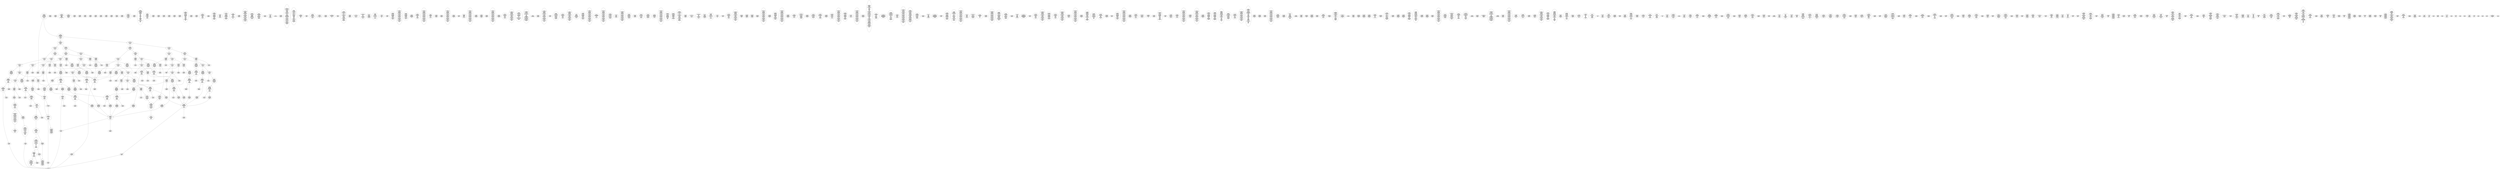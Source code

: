 /* Generated by GvGen v.1.0 (https://www.github.com/stricaud/gvgen) */

digraph G {
compound=true;
   node1 [label="[anywhere]"];
   node2 [label="# 0x0
PUSHX Data
PUSHX Data
MSTORE
PUSHX LogicData
CALLDATASIZE
LT
PUSHX Data
JUMPI
"];
   node3 [label="# 0xd
PUSHX Data
CALLDATALOAD
PUSHX BitData
SHR
PUSHX LogicData
GT
PUSHX Data
JUMPI
"];
   node4 [label="# 0x1e
PUSHX LogicData
GT
PUSHX Data
JUMPI
"];
   node5 [label="# 0x29
PUSHX LogicData
GT
PUSHX Data
JUMPI
"];
   node6 [label="# 0x34
PUSHX LogicData
EQ
PUSHX Data
JUMPI
"];
   node7 [label="# 0x3f
PUSHX LogicData
EQ
PUSHX Data
JUMPI
"];
   node8 [label="# 0x4a
PUSHX LogicData
EQ
PUSHX Data
JUMPI
"];
   node9 [label="# 0x55
PUSHX LogicData
EQ
PUSHX Data
JUMPI
"];
   node10 [label="# 0x60
PUSHX Data
REVERT
"];
   node11 [label="# 0x64
JUMPDEST
PUSHX LogicData
EQ
PUSHX Data
JUMPI
"];
   node12 [label="# 0x70
PUSHX LogicData
EQ
PUSHX Data
JUMPI
"];
   node13 [label="# 0x7b
PUSHX LogicData
EQ
PUSHX Data
JUMPI
"];
   node14 [label="# 0x86
PUSHX LogicData
EQ
PUSHX Data
JUMPI
"];
   node15 [label="# 0x91
PUSHX Data
REVERT
"];
   node16 [label="# 0x95
JUMPDEST
PUSHX LogicData
GT
PUSHX Data
JUMPI
"];
   node17 [label="# 0xa1
PUSHX LogicData
EQ
PUSHX Data
JUMPI
"];
   node18 [label="# 0xac
PUSHX LogicData
EQ
PUSHX Data
JUMPI
"];
   node19 [label="# 0xb7
PUSHX LogicData
EQ
PUSHX Data
JUMPI
"];
   node20 [label="# 0xc2
PUSHX LogicData
EQ
PUSHX Data
JUMPI
"];
   node21 [label="# 0xcd
PUSHX Data
REVERT
"];
   node22 [label="# 0xd1
JUMPDEST
PUSHX LogicData
EQ
PUSHX Data
JUMPI
"];
   node23 [label="# 0xdd
PUSHX LogicData
EQ
PUSHX Data
JUMPI
"];
   node24 [label="# 0xe8
PUSHX LogicData
EQ
PUSHX Data
JUMPI
"];
   node25 [label="# 0xf3
PUSHX Data
REVERT
"];
   node26 [label="# 0xf7
JUMPDEST
PUSHX LogicData
GT
PUSHX Data
JUMPI
"];
   node27 [label="# 0x103
PUSHX LogicData
GT
PUSHX Data
JUMPI
"];
   node28 [label="# 0x10e
PUSHX LogicData
EQ
PUSHX Data
JUMPI
"];
   node29 [label="# 0x119
PUSHX LogicData
EQ
PUSHX Data
JUMPI
"];
   node30 [label="# 0x124
PUSHX LogicData
EQ
PUSHX Data
JUMPI
"];
   node31 [label="# 0x12f
PUSHX LogicData
EQ
PUSHX Data
JUMPI
"];
   node32 [label="# 0x13a
PUSHX Data
REVERT
"];
   node33 [label="# 0x13e
JUMPDEST
PUSHX LogicData
EQ
PUSHX Data
JUMPI
"];
   node34 [label="# 0x14a
PUSHX LogicData
EQ
PUSHX Data
JUMPI
"];
   node35 [label="# 0x155
PUSHX LogicData
EQ
PUSHX Data
JUMPI
"];
   node36 [label="# 0x160
PUSHX Data
REVERT
"];
   node37 [label="# 0x164
JUMPDEST
PUSHX LogicData
GT
PUSHX Data
JUMPI
"];
   node38 [label="# 0x170
PUSHX LogicData
EQ
PUSHX Data
JUMPI
"];
   node39 [label="# 0x17b
PUSHX LogicData
EQ
PUSHX Data
JUMPI
"];
   node40 [label="# 0x186
PUSHX LogicData
EQ
PUSHX Data
JUMPI
"];
   node41 [label="# 0x191
PUSHX LogicData
EQ
PUSHX Data
JUMPI
"];
   node42 [label="# 0x19c
PUSHX Data
REVERT
"];
   node43 [label="# 0x1a0
JUMPDEST
PUSHX LogicData
EQ
PUSHX Data
JUMPI
"];
   node44 [label="# 0x1ab
PUSHX LogicData
EQ
PUSHX Data
JUMPI
"];
   node45 [label="# 0x1b6
PUSHX LogicData
EQ
PUSHX Data
JUMPI
"];
   node46 [label="# 0x1c1
JUMPDEST
PUSHX Data
REVERT
"];
   node47 [label="# 0x1c6
JUMPDEST
CALLVALUE
ISZERO
PUSHX Data
JUMPI
"];
   node48 [label="# 0x1ce
PUSHX Data
REVERT
"];
   node49 [label="# 0x1d2
JUMPDEST
PUSHX Data
PUSHX Data
CALLDATASIZE
PUSHX Data
PUSHX Data
JUMP
"];
   node50 [label="# 0x1e1
JUMPDEST
PUSHX Data
JUMP
"];
   node51 [label="# 0x1e6
JUMPDEST
STOP
"];
   node52 [label="# 0x1e8
JUMPDEST
CALLVALUE
ISZERO
PUSHX Data
JUMPI
"];
   node53 [label="# 0x1f0
PUSHX Data
REVERT
"];
   node54 [label="# 0x1f4
JUMPDEST
PUSHX Data
PUSHX Data
CALLDATASIZE
PUSHX Data
PUSHX Data
JUMP
"];
   node55 [label="# 0x203
JUMPDEST
PUSHX Data
JUMP
"];
   node56 [label="# 0x208
JUMPDEST
PUSHX MemData
MLOAD
ISZERO
ISZERO
MSTORE
PUSHX ArithData
ADD
"];
   node57 [label="# 0x214
JUMPDEST
PUSHX MemData
MLOAD
SUB
RETURN
"];
   node58 [label="# 0x21d
JUMPDEST
CALLVALUE
ISZERO
PUSHX Data
JUMPI
"];
   node59 [label="# 0x225
PUSHX Data
REVERT
"];
   node60 [label="# 0x229
JUMPDEST
PUSHX Data
PUSHX Data
JUMP
"];
   node61 [label="# 0x232
JUMPDEST
PUSHX MemData
MLOAD
PUSHX Data
PUSHX Data
JUMP
"];
   node62 [label="# 0x23f
JUMPDEST
CALLVALUE
ISZERO
PUSHX Data
JUMPI
"];
   node63 [label="# 0x247
PUSHX Data
REVERT
"];
   node64 [label="# 0x24b
JUMPDEST
PUSHX Data
PUSHX Data
CALLDATASIZE
PUSHX Data
PUSHX Data
JUMP
"];
   node65 [label="# 0x25a
JUMPDEST
PUSHX Data
JUMP
"];
   node66 [label="# 0x25f
JUMPDEST
PUSHX MemData
MLOAD
PUSHX BitData
AND
MSTORE
PUSHX ArithData
ADD
PUSHX Data
JUMP
"];
   node67 [label="# 0x284
JUMPDEST
CALLVALUE
ISZERO
PUSHX Data
JUMPI
"];
   node68 [label="# 0x28c
PUSHX Data
REVERT
"];
   node69 [label="# 0x290
JUMPDEST
PUSHX Data
PUSHX Data
CALLDATASIZE
PUSHX Data
PUSHX Data
JUMP
"];
   node70 [label="# 0x29f
JUMPDEST
PUSHX Data
JUMP
"];
   node71 [label="# 0x2a4
JUMPDEST
CALLVALUE
ISZERO
PUSHX Data
JUMPI
"];
   node72 [label="# 0x2ac
PUSHX Data
REVERT
"];
   node73 [label="# 0x2b0
JUMPDEST
PUSHX Data
PUSHX Data
CALLDATASIZE
PUSHX Data
PUSHX Data
JUMP
"];
   node74 [label="# 0x2bf
JUMPDEST
PUSHX Data
JUMP
"];
   node75 [label="# 0x2c4
JUMPDEST
CALLVALUE
ISZERO
PUSHX Data
JUMPI
"];
   node76 [label="# 0x2cc
PUSHX Data
REVERT
"];
   node77 [label="# 0x2d0
JUMPDEST
PUSHX Data
PUSHX Data
CALLDATASIZE
PUSHX Data
PUSHX Data
JUMP
"];
   node78 [label="# 0x2df
JUMPDEST
PUSHX Data
JUMP
"];
   node79 [label="# 0x2e4
JUMPDEST
CALLVALUE
ISZERO
PUSHX Data
JUMPI
"];
   node80 [label="# 0x2ec
PUSHX Data
REVERT
"];
   node81 [label="# 0x2f0
JUMPDEST
PUSHX Data
PUSHX Data
CALLDATASIZE
PUSHX Data
PUSHX Data
JUMP
"];
   node82 [label="# 0x2ff
JUMPDEST
PUSHX Data
JUMP
"];
   node83 [label="# 0x304
JUMPDEST
CALLVALUE
ISZERO
PUSHX Data
JUMPI
"];
   node84 [label="# 0x30c
PUSHX Data
REVERT
"];
   node85 [label="# 0x310
JUMPDEST
PUSHX Data
PUSHX Data
CALLDATASIZE
PUSHX Data
PUSHX Data
JUMP
"];
   node86 [label="# 0x31f
JUMPDEST
PUSHX Data
JUMP
"];
   node87 [label="# 0x324
JUMPDEST
CALLVALUE
ISZERO
PUSHX Data
JUMPI
"];
   node88 [label="# 0x32c
PUSHX Data
REVERT
"];
   node89 [label="# 0x330
JUMPDEST
PUSHX Data
PUSHX Data
CALLDATASIZE
PUSHX Data
PUSHX Data
JUMP
"];
   node90 [label="# 0x33f
JUMPDEST
PUSHX Data
JUMP
"];
   node91 [label="# 0x344
JUMPDEST
CALLVALUE
ISZERO
PUSHX Data
JUMPI
"];
   node92 [label="# 0x34c
PUSHX Data
REVERT
"];
   node93 [label="# 0x350
JUMPDEST
PUSHX Data
PUSHX Data
CALLDATASIZE
PUSHX Data
PUSHX Data
JUMP
"];
   node94 [label="# 0x35f
JUMPDEST
PUSHX Data
JUMP
"];
   node95 [label="# 0x364
JUMPDEST
PUSHX Data
PUSHX Data
CALLDATASIZE
PUSHX Data
PUSHX Data
JUMP
"];
   node96 [label="# 0x372
JUMPDEST
PUSHX Data
JUMP
"];
   node97 [label="# 0x377
JUMPDEST
CALLVALUE
ISZERO
PUSHX Data
JUMPI
"];
   node98 [label="# 0x37f
PUSHX Data
REVERT
"];
   node99 [label="# 0x383
JUMPDEST
PUSHX Data
PUSHX Data
CALLDATASIZE
PUSHX Data
PUSHX Data
JUMP
"];
   node100 [label="# 0x392
JUMPDEST
PUSHX Data
JUMP
"];
   node101 [label="# 0x397
JUMPDEST
PUSHX MemData
MLOAD
MSTORE
PUSHX ArithData
ADD
PUSHX Data
JUMP
"];
   node102 [label="# 0x3a5
JUMPDEST
CALLVALUE
ISZERO
PUSHX Data
JUMPI
"];
   node103 [label="# 0x3ad
PUSHX Data
REVERT
"];
   node104 [label="# 0x3b1
JUMPDEST
PUSHX Data
PUSHX Data
JUMP
"];
   node105 [label="# 0x3ba
JUMPDEST
CALLVALUE
ISZERO
PUSHX Data
JUMPI
"];
   node106 [label="# 0x3c2
PUSHX Data
REVERT
"];
   node107 [label="# 0x3c6
JUMPDEST
PUSHX Data
PUSHX Data
CALLDATASIZE
PUSHX Data
PUSHX Data
JUMP
"];
   node108 [label="# 0x3d5
JUMPDEST
PUSHX Data
JUMP
"];
   node109 [label="# 0x3da
JUMPDEST
CALLVALUE
ISZERO
PUSHX Data
JUMPI
"];
   node110 [label="# 0x3e2
PUSHX Data
REVERT
"];
   node111 [label="# 0x3e6
JUMPDEST
PUSHX StorData
SLOAD
PUSHX BitData
AND
PUSHX Data
JUMP
"];
   node112 [label="# 0x405
JUMPDEST
CALLVALUE
ISZERO
PUSHX Data
JUMPI
"];
   node113 [label="# 0x40d
PUSHX Data
REVERT
"];
   node114 [label="# 0x411
JUMPDEST
PUSHX Data
PUSHX Data
CALLDATASIZE
PUSHX Data
PUSHX Data
JUMP
"];
   node115 [label="# 0x420
JUMPDEST
PUSHX Data
PUSHX ArithData
MSTORE
PUSHX Data
MSTORE
PUSHX Data
SHA3
MLOAD
ADD
ADD
MLOAD
MSTORE
ADD
ADD
SHA3
MSTORE
MSTORE
MSTORE
SHA3
SLOAD
PUSHX ArithData
ADD
SLOAD
JUMP
"];
   node116 [label="# 0x45b
JUMPDEST
PUSHX Data
MLOAD
MSTORE
PUSHX ArithData
ADD
MSTORE
ADD
PUSHX Data
JUMP
"];
   node117 [label="# 0x470
JUMPDEST
CALLVALUE
ISZERO
PUSHX Data
JUMPI
"];
   node118 [label="# 0x478
PUSHX Data
REVERT
"];
   node119 [label="# 0x47c
JUMPDEST
PUSHX Data
PUSHX Data
CALLDATASIZE
PUSHX Data
PUSHX Data
JUMP
"];
   node120 [label="# 0x48b
JUMPDEST
PUSHX Data
JUMP
"];
   node121 [label="# 0x490
JUMPDEST
CALLVALUE
ISZERO
PUSHX Data
JUMPI
"];
   node122 [label="# 0x498
PUSHX Data
REVERT
"];
   node123 [label="# 0x49c
JUMPDEST
PUSHX Data
PUSHX Data
JUMP
"];
   node124 [label="# 0x4a5
JUMPDEST
CALLVALUE
ISZERO
PUSHX Data
JUMPI
"];
   node125 [label="# 0x4ad
PUSHX Data
REVERT
"];
   node126 [label="# 0x4b1
JUMPDEST
PUSHX Data
PUSHX Data
CALLDATASIZE
PUSHX Data
PUSHX Data
JUMP
"];
   node127 [label="# 0x4c0
JUMPDEST
PUSHX Data
JUMP
"];
   node128 [label="# 0x4c5
JUMPDEST
CALLVALUE
ISZERO
PUSHX Data
JUMPI
"];
   node129 [label="# 0x4cd
PUSHX Data
REVERT
"];
   node130 [label="# 0x4d1
JUMPDEST
PUSHX StorData
SLOAD
PUSHX Data
PUSHX BitData
AND
JUMP
"];
   node131 [label="# 0x4f2
JUMPDEST
CALLVALUE
ISZERO
PUSHX Data
JUMPI
"];
   node132 [label="# 0x4fa
PUSHX Data
REVERT
"];
   node133 [label="# 0x4fe
JUMPDEST
PUSHX Data
PUSHX Data
CALLDATASIZE
PUSHX Data
PUSHX Data
JUMP
"];
   node134 [label="# 0x50d
JUMPDEST
PUSHX Data
JUMP
"];
   node135 [label="# 0x512
JUMPDEST
CALLVALUE
ISZERO
PUSHX Data
JUMPI
"];
   node136 [label="# 0x51a
PUSHX Data
REVERT
"];
   node137 [label="# 0x51e
JUMPDEST
PUSHX Data
PUSHX Data
CALLDATASIZE
PUSHX Data
PUSHX Data
JUMP
"];
   node138 [label="# 0x52d
JUMPDEST
PUSHX Data
JUMP
"];
   node139 [label="# 0x532
JUMPDEST
PUSHX Data
PUSHX Data
CALLDATASIZE
PUSHX Data
PUSHX Data
JUMP
"];
   node140 [label="# 0x540
JUMPDEST
PUSHX Data
JUMP
"];
   node141 [label="# 0x545
JUMPDEST
PUSHX Data
PUSHX Data
CALLDATASIZE
PUSHX Data
PUSHX Data
JUMP
"];
   node142 [label="# 0x553
JUMPDEST
PUSHX Data
JUMP
"];
   node143 [label="# 0x558
JUMPDEST
CALLVALUE
ISZERO
PUSHX Data
JUMPI
"];
   node144 [label="# 0x560
PUSHX Data
REVERT
"];
   node145 [label="# 0x564
JUMPDEST
PUSHX Data
PUSHX Data
CALLDATASIZE
PUSHX Data
PUSHX Data
JUMP
"];
   node146 [label="# 0x573
JUMPDEST
PUSHX BitData
AND
PUSHX Data
MSTORE
PUSHX Data
PUSHX Data
MSTORE
PUSHX Data
SHA3
AND
MSTORE
MSTORE
SHA3
SLOAD
PUSHX BitData
AND
JUMP
"];
   node147 [label="# 0x5ae
JUMPDEST
CALLVALUE
ISZERO
PUSHX Data
JUMPI
"];
   node148 [label="# 0x5b6
PUSHX Data
REVERT
"];
   node149 [label="# 0x5ba
JUMPDEST
PUSHX Data
PUSHX Data
CALLDATASIZE
PUSHX Data
PUSHX Data
JUMP
"];
   node150 [label="# 0x5c9
JUMPDEST
PUSHX Data
JUMP
"];
   node151 [label="# 0x5ce
JUMPDEST
CALLVALUE
ISZERO
PUSHX Data
JUMPI
"];
   node152 [label="# 0x5d6
PUSHX Data
REVERT
"];
   node153 [label="# 0x5da
JUMPDEST
PUSHX Data
PUSHX Data
CALLDATASIZE
PUSHX Data
PUSHX Data
JUMP
"];
   node154 [label="# 0x5e9
JUMPDEST
PUSHX Data
JUMP
"];
   node155 [label="# 0x5ee
JUMPDEST
PUSHX StorData
SLOAD
PUSHX BitData
AND
CALLER
EQ
PUSHX Data
JUMPI
"];
   node156 [label="# 0x60e
PUSHX Data
REVERT
"];
   node157 [label="# 0x612
JUMPDEST
PUSHX BitData
AND
PUSHX Data
MSTORE
PUSHX Data
PUSHX Data
MSTORE
PUSHX Data
SHA3
SLOAD
PUSHX Data
PUSHX Data
JUMP
"];
   node158 [label="# 0x630
JUMPDEST
MLOAD
EQ
ISZERO
PUSHX Data
JUMPI
"];
   node159 [label="# 0x63c
PUSHX BitData
AND
PUSHX Data
MSTORE
PUSHX Data
PUSHX Data
MSTORE
PUSHX MemData
SHA3
MLOAD
PUSHX Data
PUSHX Data
JUMP
"];
   node160 [label="# 0x65d
JUMPDEST
PUSHX MemData
MLOAD
SUB
SHA3
MLOAD
PUSHX ArithData
ADD
SHA3
EQ
"];
   node161 [label="# 0x66f
JUMPDEST
PUSHX Data
JUMPI
"];
   node162 [label="# 0x674
PUSHX MemData
MLOAD
PUSHX Data
MSTORE
PUSHX Data
PUSHX ArithData
ADD
MSTORE
PUSHX Data
PUSHX ArithData
ADD
MSTORE
PUSHX Data
PUSHX ArithData
ADD
MSTORE
PUSHX Data
PUSHX ArithData
ADD
MSTORE
PUSHX ArithData
ADD
"];
   node163 [label="# 0x6f7
JUMPDEST
PUSHX MemData
MLOAD
SUB
REVERT
"];
   node164 [label="# 0x700
JUMPDEST
PUSHX MemData
MLOAD
PUSHX Data
MSTORE
ADDRESS
PUSHX Data
PUSHX Data
PUSHX ArithData
ADD
PUSHX Data
JUMP
"];
   node165 [label="# 0x742
JUMPDEST
PUSHX Data
PUSHX MemData
MLOAD
SUB
PUSHX Data
EXTCODESIZE
ISZERO
ISZERO
PUSHX Data
JUMPI
"];
   node166 [label="# 0x758
PUSHX Data
REVERT
"];
   node167 [label="# 0x75c
JUMPDEST
GAS
CALL
ISZERO
PUSHX Data
JUMPI
"];
   node168 [label="# 0x76a
PUSHX Data
"];
   node169 [label="# 0x76d
JUMPDEST
PUSHX Data
JUMPI
"];
   node170 [label="# 0x772
PUSHX MemData
MLOAD
PUSHX ArithData
ADD
PUSHX Data
MSTORE
MLOAD
MSTORE
PUSHX ArithData
ADD
MLOAD
PUSHX ArithData
ADD
SHA3
MSTORE
PUSHX Data
PUSHX ArithData
PUSHX BitData
AND
PUSHX BitData
AND
MSTORE
PUSHX ArithData
ADD
MSTORE
PUSHX ArithData
ADD
PUSHX Data
SHA3
PUSHX MemData
MLOAD
PUSHX Data
PUSHX Data
JUMP
"];
   node171 [label="# 0x7b7
JUMPDEST
MSTORE
PUSHX MemData
MLOAD
SUB
PUSHX ArithData
ADD
SHA3
PUSHX BitData
AND
PUSHX Data
MSTORE
MSTORE
SHA3
MLOAD
SSTORE
ADD
MLOAD
PUSHX ArithData
ADD
SSTORE
PUSHX Data
PUSHX Data
PUSHX Data
JUMP
"];
   node172 [label="# 0x823
JUMPDEST
PUSHX MemData
MLOAD
SUB
LOGX
"];
   node173 [label="# 0x82c
JUMPDEST
JUMP
"];
   node174 [label="# 0x832
JUMPDEST
PUSHX Data
PUSHX BitData
AND
PUSHX LogicData
EQ
PUSHX Data
JUMPI
"];
   node175 [label="# 0x87f
PUSHX BitData
AND
PUSHX LogicData
EQ
"];
   node176 [label="# 0x8c5
JUMPDEST
PUSHX Data
JUMPI
"];
   node177 [label="# 0x8cb
PUSHX LogicData
PUSHX BitData
AND
EQ
"];
   node178 [label="# 0x911
JUMPDEST
JUMP
"];
   node179 [label="# 0x917
JUMPDEST
PUSHX Data
PUSHX StorData
SLOAD
PUSHX Data
PUSHX Data
JUMP
"];
   node180 [label="# 0x926
JUMPDEST
PUSHX ArithData
ADD
PUSHX ArithData
DIV
MUL
PUSHX ArithData
ADD
PUSHX MemData
MLOAD
ADD
PUSHX Data
MSTORE
MSTORE
PUSHX ArithData
ADD
SLOAD
PUSHX Data
PUSHX Data
JUMP
"];
   node181 [label="# 0x952
JUMPDEST
ISZERO
PUSHX Data
JUMPI
"];
   node182 [label="# 0x959
PUSHX LogicData
LT
PUSHX Data
JUMPI
"];
   node183 [label="# 0x961
PUSHX ArithData
SLOAD
DIV
MUL
MSTORE
PUSHX ArithData
ADD
PUSHX Data
JUMP
"];
   node184 [label="# 0x974
JUMPDEST
ADD
PUSHX Data
MSTORE
PUSHX Data
PUSHX Data
SHA3
"];
   node185 [label="# 0x982
JUMPDEST
SLOAD
MSTORE
PUSHX ArithData
ADD
PUSHX ArithData
ADD
GT
PUSHX Data
JUMPI
"];
   node186 [label="# 0x996
SUB
PUSHX BitData
AND
ADD
"];
   node187 [label="# 0x99f
JUMPDEST
JUMP
"];
   node188 [label="# 0x9a9
JUMPDEST
PUSHX Data
MSTORE
PUSHX Data
PUSHX Data
MSTORE
PUSHX Data
SHA3
SLOAD
PUSHX BitData
AND
PUSHX Data
JUMPI
"];
   node189 [label="# 0x9d3
PUSHX MemData
MLOAD
PUSHX Data
MSTORE
PUSHX Data
PUSHX ArithData
ADD
MSTORE
PUSHX Data
PUSHX ArithData
ADD
MSTORE
PUSHX Data
PUSHX ArithData
ADD
MSTORE
PUSHX Data
PUSHX ArithData
ADD
MSTORE
PUSHX ArithData
ADD
PUSHX Data
JUMP
"];
   node190 [label="# 0xa5a
JUMPDEST
PUSHX Data
MSTORE
PUSHX Data
PUSHX Data
MSTORE
PUSHX Data
SHA3
SLOAD
PUSHX BitData
AND
JUMP
"];
   node191 [label="# 0xa83
JUMPDEST
PUSHX Data
PUSHX Data
PUSHX Data
JUMP
"];
   node192 [label="# 0xa8e
JUMPDEST
PUSHX BitData
AND
PUSHX BitData
AND
EQ
ISZERO
PUSHX Data
JUMPI
"];
   node193 [label="# 0xac5
PUSHX MemData
MLOAD
PUSHX Data
MSTORE
PUSHX Data
PUSHX ArithData
ADD
MSTORE
PUSHX Data
PUSHX ArithData
ADD
MSTORE
PUSHX Data
PUSHX ArithData
ADD
MSTORE
PUSHX Data
PUSHX ArithData
ADD
MSTORE
PUSHX ArithData
ADD
PUSHX Data
JUMP
"];
   node194 [label="# 0xb4c
JUMPDEST
CALLER
PUSHX BitData
AND
EQ
PUSHX Data
JUMPI
"];
   node195 [label="# 0xb6b
PUSHX Data
CALLER
PUSHX Data
JUMP
"];
   node196 [label="# 0xb75
JUMPDEST
PUSHX Data
JUMPI
"];
   node197 [label="# 0xb7a
PUSHX MemData
MLOAD
PUSHX Data
MSTORE
PUSHX Data
PUSHX ArithData
ADD
MSTORE
PUSHX Data
PUSHX ArithData
ADD
MSTORE
PUSHX Data
PUSHX ArithData
ADD
MSTORE
PUSHX Data
PUSHX ArithData
ADD
MSTORE
PUSHX ArithData
ADD
PUSHX Data
JUMP
"];
   node198 [label="# 0xc01
JUMPDEST
PUSHX Data
PUSHX Data
JUMP
"];
   node199 [label="# 0xc0b
JUMPDEST
JUMP
"];
   node200 [label="# 0xc10
JUMPDEST
CALLER
ADDRESS
EQ
PUSHX Data
JUMPI
"];
   node201 [label="# 0xc18
PUSHX MemData
MLOAD
PUSHX Data
MSTORE
PUSHX Data
PUSHX ArithData
ADD
MSTORE
PUSHX Data
PUSHX ArithData
ADD
MSTORE
PUSHX Data
PUSHX ArithData
ADD
MSTORE
PUSHX Data
PUSHX ArithData
ADD
MSTORE
PUSHX ArithData
ADD
PUSHX Data
JUMP
"];
   node202 [label="# 0xc9f
JUMPDEST
PUSHX Data
PUSHX Data
JUMP
"];
   node203 [label="# 0xcab
JUMPDEST
PUSHX Data
CALLER
PUSHX Data
JUMP
"];
   node204 [label="# 0xcb5
JUMPDEST
PUSHX Data
JUMPI
"];
   node205 [label="# 0xcba
PUSHX MemData
MLOAD
PUSHX Data
MSTORE
PUSHX Data
PUSHX ArithData
ADD
MSTORE
PUSHX Data
PUSHX ArithData
ADD
MSTORE
PUSHX Data
PUSHX ArithData
ADD
MSTORE
PUSHX Data
PUSHX ArithData
ADD
MSTORE
PUSHX ArithData
ADD
PUSHX Data
JUMP
"];
   node206 [label="# 0xd41
JUMPDEST
PUSHX Data
PUSHX Data
JUMP
"];
   node207 [label="# 0xd4c
JUMPDEST
PUSHX StorData
SLOAD
PUSHX BitData
AND
CALLER
EQ
PUSHX Data
JUMPI
"];
   node208 [label="# 0xd6c
PUSHX MemData
MLOAD
PUSHX Data
MSTORE
PUSHX Data
PUSHX ArithData
ADD
MSTORE
PUSHX ArithData
ADD
MSTORE
PUSHX Data
PUSHX ArithData
ADD
MSTORE
PUSHX ArithData
ADD
PUSHX Data
JUMP
"];
   node209 [label="# 0xdcd
JUMPDEST
PUSHX StorData
SLOAD
PUSHX MemData
MLOAD
PUSHX Data
PUSHX BitData
AND
GAS
CALL
RETURNDATASIZE
PUSHX LogicData
EQ
PUSHX Data
JUMPI
"];
   node210 [label="# 0xe06
PUSHX MemData
MLOAD
PUSHX BitData
NOT
PUSHX ArithData
RETURNDATASIZE
ADD
AND
ADD
PUSHX Data
MSTORE
RETURNDATASIZE
MSTORE
RETURNDATASIZE
PUSHX Data
PUSHX ArithData
ADD
RETURNDATACOPY
PUSHX Data
JUMP
"];
   node211 [label="# 0xe27
JUMPDEST
PUSHX Data
"];
   node212 [label="# 0xe2c
JUMPDEST
PUSHX Data
JUMPI
"];
   node213 [label="# 0xe36
PUSHX MemData
MLOAD
PUSHX Data
MSTORE
PUSHX Data
PUSHX ArithData
ADD
MSTORE
PUSHX ArithData
ADD
MSTORE
PUSHX Data
PUSHX ArithData
ADD
MSTORE
PUSHX Data
PUSHX ArithData
ADD
MSTORE
PUSHX ArithData
ADD
PUSHX Data
JUMP
"];
   node214 [label="# 0xebc
JUMPDEST
JUMP
"];
   node215 [label="# 0xec0
JUMPDEST
PUSHX Data
PUSHX MemData
MLOAD
PUSHX ArithData
ADD
PUSHX Data
MSTORE
PUSHX Data
MSTORE
PUSHX Data
JUMP
"];
   node216 [label="# 0xedb
JUMPDEST
PUSHX StorData
SLOAD
PUSHX BitData
AND
CALLER
EQ
PUSHX Data
JUMPI
"];
   node217 [label="# 0xefb
PUSHX MemData
MLOAD
PUSHX Data
MSTORE
PUSHX Data
PUSHX ArithData
ADD
MSTORE
PUSHX ArithData
ADD
MSTORE
PUSHX Data
PUSHX ArithData
ADD
MSTORE
PUSHX ArithData
ADD
PUSHX Data
JUMP
"];
   node218 [label="# 0xf5c
JUMPDEST
MLOAD
PUSHX Data
PUSHX Data
PUSHX ArithData
ADD
PUSHX Data
JUMP
"];
   node219 [label="# 0xf6f
JUMPDEST
PUSHX Data
MSTORE
PUSHX Data
PUSHX Data
MSTORE
PUSHX Data
SHA3
SLOAD
PUSHX BitData
AND
PUSHX Data
JUMPI
"];
   node220 [label="# 0xf9a
PUSHX MemData
MLOAD
PUSHX Data
MSTORE
PUSHX Data
PUSHX ArithData
ADD
MSTORE
PUSHX Data
PUSHX ArithData
ADD
MSTORE
PUSHX Data
PUSHX ArithData
ADD
MSTORE
PUSHX Data
PUSHX ArithData
ADD
MSTORE
PUSHX ArithData
ADD
PUSHX Data
JUMP
"];
   node221 [label="# 0x1021
JUMPDEST
PUSHX LogicData
PUSHX BitData
AND
LT
PUSHX Data
JUMPI
"];
   node222 [label="# 0x102d
PUSHX MemData
MLOAD
PUSHX Data
MSTORE
PUSHX Data
PUSHX ArithData
ADD
MSTORE
PUSHX Data
PUSHX ArithData
ADD
MSTORE
PUSHX Data
PUSHX ArithData
ADD
MSTORE
PUSHX Data
PUSHX ArithData
ADD
MSTORE
PUSHX ArithData
ADD
PUSHX Data
JUMP
"];
   node223 [label="# 0x10b4
JUMPDEST
PUSHX StorData
SLOAD
PUSHX BitData
AND
PUSHX StorData
SLOAD
PUSHX Data
PUSHX Data
JUMP
"];
   node224 [label="# 0x10c8
JUMPDEST
GT
ISZERO
PUSHX Data
JUMPI
"];
   node225 [label="# 0x10cf
PUSHX MemData
MLOAD
PUSHX Data
MSTORE
PUSHX Data
PUSHX ArithData
ADD
MSTORE
PUSHX Data
PUSHX ArithData
ADD
MSTORE
PUSHX Data
PUSHX ArithData
ADD
MSTORE
PUSHX ArithData
ADD
PUSHX Data
JUMP
"];
   node226 [label="# 0x1130
JUMPDEST
PUSHX Data
CALLER
PUSHX StorData
PUSHX Data
SLOAD
PUSHX Data
PUSHX Data
JUMP
"];
   node227 [label="# 0x1143
JUMPDEST
SSTORE
PUSHX Data
JUMP
"];
   node228 [label="# 0x114d
JUMPDEST
PUSHX BitData
AND
PUSHX LogicData
EQ
ISZERO
PUSHX Data
JUMPI
"];
   node229 [label="# 0x115a
PUSHX Data
CALLER
PUSHX StorData
PUSHX Data
SLOAD
PUSHX Data
PUSHX Data
JUMP
"];
   node230 [label="# 0x116c
JUMPDEST
JUMP
"];
   node231 [label="# 0x116f
JUMPDEST
PUSHX Data
PUSHX BitData
AND
PUSHX Data
JUMPI
"];
   node232 [label="# 0x118d
PUSHX MemData
MLOAD
PUSHX Data
MSTORE
PUSHX Data
PUSHX ArithData
ADD
MSTORE
PUSHX Data
PUSHX ArithData
ADD
MSTORE
PUSHX Data
PUSHX ArithData
ADD
MSTORE
PUSHX Data
PUSHX ArithData
ADD
MSTORE
PUSHX ArithData
ADD
PUSHX Data
JUMP
"];
   node233 [label="# 0x1214
JUMPDEST
PUSHX BitData
AND
PUSHX Data
MSTORE
PUSHX Data
PUSHX Data
MSTORE
PUSHX Data
SHA3
SLOAD
JUMP
"];
   node234 [label="# 0x123d
JUMPDEST
PUSHX StorData
SLOAD
PUSHX BitData
AND
CALLER
EQ
PUSHX Data
JUMPI
"];
   node235 [label="# 0x125d
PUSHX MemData
MLOAD
PUSHX Data
MSTORE
PUSHX Data
PUSHX ArithData
ADD
MSTORE
PUSHX ArithData
ADD
MSTORE
PUSHX Data
PUSHX ArithData
ADD
MSTORE
PUSHX ArithData
ADD
PUSHX Data
JUMP
"];
   node236 [label="# 0x12be
JUMPDEST
PUSHX Data
PUSHX Data
PUSHX Data
JUMP
"];
   node237 [label="# 0x12c8
JUMPDEST
JUMP
"];
   node238 [label="# 0x12ca
JUMPDEST
PUSHX Data
PUSHX Data
MSTORE
PUSHX Data
MSTORE
PUSHX Data
SHA3
SLOAD
PUSHX Data
PUSHX Data
JUMP
"];
   node239 [label="# 0x12e3
JUMPDEST
PUSHX ArithData
ADD
PUSHX ArithData
DIV
MUL
PUSHX ArithData
ADD
PUSHX MemData
MLOAD
ADD
PUSHX Data
MSTORE
MSTORE
PUSHX ArithData
ADD
SLOAD
PUSHX Data
PUSHX Data
JUMP
"];
   node240 [label="# 0x130f
JUMPDEST
ISZERO
PUSHX Data
JUMPI
"];
   node241 [label="# 0x1316
PUSHX LogicData
LT
PUSHX Data
JUMPI
"];
   node242 [label="# 0x131e
PUSHX ArithData
SLOAD
DIV
MUL
MSTORE
PUSHX ArithData
ADD
PUSHX Data
JUMP
"];
   node243 [label="# 0x1331
JUMPDEST
ADD
PUSHX Data
MSTORE
PUSHX Data
PUSHX Data
SHA3
"];
   node244 [label="# 0x133f
JUMPDEST
SLOAD
MSTORE
PUSHX ArithData
ADD
PUSHX ArithData
ADD
GT
PUSHX Data
JUMPI
"];
   node245 [label="# 0x1353
SUB
PUSHX BitData
AND
ADD
"];
   node246 [label="# 0x135c
JUMPDEST
JUMP
"];
   node247 [label="# 0x1364
JUMPDEST
PUSHX StorData
SLOAD
PUSHX BitData
AND
CALLER
EQ
PUSHX Data
JUMPI
"];
   node248 [label="# 0x1384
PUSHX MemData
MLOAD
PUSHX Data
MSTORE
PUSHX Data
PUSHX ArithData
ADD
MSTORE
PUSHX ArithData
ADD
MSTORE
PUSHX Data
PUSHX ArithData
ADD
MSTORE
PUSHX ArithData
ADD
PUSHX Data
JUMP
"];
   node249 [label="# 0x13e5
JUMPDEST
PUSHX Data
SSTORE
JUMP
"];
   node250 [label="# 0x13ea
JUMPDEST
PUSHX Data
PUSHX StorData
SLOAD
PUSHX Data
PUSHX Data
JUMP
"];
   node251 [label="# 0x13f9
JUMPDEST
PUSHX Data
CALLER
PUSHX Data
JUMP
"];
   node252 [label="# 0x1404
JUMPDEST
PUSHX Data
CALLER
PUSHX Data
JUMP
"];
   node253 [label="# 0x140e
JUMPDEST
PUSHX Data
JUMPI
"];
   node254 [label="# 0x1413
PUSHX MemData
MLOAD
PUSHX Data
MSTORE
PUSHX Data
PUSHX ArithData
ADD
MSTORE
PUSHX Data
PUSHX ArithData
ADD
MSTORE
PUSHX Data
PUSHX ArithData
ADD
MSTORE
PUSHX Data
PUSHX ArithData
ADD
MSTORE
PUSHX ArithData
ADD
PUSHX Data
JUMP
"];
   node255 [label="# 0x149a
JUMPDEST
PUSHX Data
PUSHX Data
JUMP
"];
   node256 [label="# 0x14a6
JUMPDEST
PUSHX Data
MSTORE
PUSHX Data
PUSHX Data
MSTORE
PUSHX Data
SHA3
SLOAD
PUSHX Data
PUSHX BitData
AND
PUSHX Data
JUMPI
"];
   node257 [label="# 0x14d3
PUSHX MemData
MLOAD
PUSHX Data
MSTORE
PUSHX Data
PUSHX ArithData
ADD
MSTORE
PUSHX Data
PUSHX ArithData
ADD
MSTORE
PUSHX Data
PUSHX ArithData
ADD
MSTORE
PUSHX Data
PUSHX ArithData
ADD
MSTORE
PUSHX ArithData
ADD
PUSHX Data
JUMP
"];
   node258 [label="# 0x155a
JUMPDEST
PUSHX Data
PUSHX Data
PUSHX Data
JUMP
"];
   node259 [label="# 0x1564
JUMPDEST
PUSHX LogicData
MLOAD
GT
PUSHX Data
JUMPI
"];
   node260 [label="# 0x1570
PUSHX MemData
MLOAD
PUSHX ArithData
ADD
PUSHX Data
MSTORE
PUSHX Data
MSTORE
PUSHX Data
JUMP
"];
   node261 [label="# 0x1584
JUMPDEST
PUSHX Data
PUSHX Data
JUMP
"];
   node262 [label="# 0x158e
JUMPDEST
PUSHX MemData
MLOAD
PUSHX ArithData
ADD
PUSHX Data
PUSHX Data
JUMP
"];
   node263 [label="# 0x159f
JUMPDEST
PUSHX MemData
MLOAD
PUSHX ArithData
SUB
SUB
MSTORE
PUSHX Data
MSTORE
"];
   node264 [label="# 0x15af
JUMPDEST
JUMP
"];
   node265 [label="# 0x15b6
JUMPDEST
PUSHX Data
PUSHX Data
JUMP
"];
   node266 [label="# 0x15bf
JUMPDEST
PUSHX BitData
AND
CALLER
PUSHX BitData
AND
EQ
PUSHX Data
JUMPI
"];
   node267 [label="# 0x15f2
PUSHX MemData
MLOAD
PUSHX Data
MSTORE
PUSHX Data
PUSHX ArithData
ADD
MSTORE
PUSHX Data
PUSHX ArithData
ADD
MSTORE
PUSHX Data
PUSHX ArithData
ADD
MSTORE
PUSHX Data
PUSHX ArithData
ADD
MSTORE
PUSHX ArithData
ADD
PUSHX Data
JUMP
"];
   node268 [label="# 0x1679
JUMPDEST
PUSHX BitData
AND
PUSHX Data
MSTORE
PUSHX Data
PUSHX Data
MSTORE
PUSHX Data
SHA3
SLOAD
PUSHX Data
PUSHX Data
JUMP
"];
   node269 [label="# 0x1697
JUMPDEST
GT
PUSHX Data
JUMPI
"];
   node270 [label="# 0x169f
PUSHX MemData
MLOAD
PUSHX Data
MSTORE
PUSHX Data
PUSHX ArithData
ADD
MSTORE
PUSHX Data
PUSHX ArithData
ADD
MSTORE
PUSHX Data
PUSHX ArithData
ADD
MSTORE
PUSHX Data
PUSHX ArithData
ADD
MSTORE
PUSHX ArithData
ADD
PUSHX Data
JUMP
"];
   node271 [label="# 0x1726
JUMPDEST
PUSHX Data
PUSHX Data
JUMP
"];
   node272 [label="# 0x172f
JUMPDEST
PUSHX Data
MLOAD
CALLER
PUSHX ArithData
ADD
MSTORE
ADD
MSTORE
MLOAD
SUB
ADD
MSTORE
PUSHX ArithData
ADD
MSTORE
PUSHX StorData
SLOAD
PUSHX Data
PUSHX ArithData
ADD
MSTORE
PUSHX ArithData
ADD
MSTORE
MLOAD
SUB
ADD
MSTORE
PUSHX ArithData
ADD
MSTORE
PUSHX StorData
SLOAD
PUSHX Data
MSTORE
PUSHX Data
PUSHX Data
PUSHX BitData
AND
PUSHX Data
PUSHX Data
ADDRESS
PUSHX ArithData
ADD
PUSHX Data
JUMP
"];
   node273 [label="# 0x17f3
JUMPDEST
PUSHX MemData
MLOAD
SUB
GAS
STATICCALL
ISZERO
ISZERO
PUSHX Data
JUMPI
"];
   node274 [label="# 0x1806
RETURNDATASIZE
PUSHX Data
RETURNDATACOPY
RETURNDATASIZE
PUSHX Data
REVERT
"];
   node275 [label="# 0x180f
JUMPDEST
PUSHX MemData
MLOAD
RETURNDATASIZE
PUSHX BitData
NOT
PUSHX ArithData
ADD
AND
ADD
PUSHX Data
MSTORE
ADD
PUSHX Data
PUSHX Data
JUMP
"];
   node276 [label="# 0x1833
JUMPDEST
CALLVALUE
LT
ISZERO
PUSHX Data
JUMPI
"];
   node277 [label="# 0x183f
PUSHX MemData
MLOAD
PUSHX Data
MSTORE
PUSHX Data
PUSHX ArithData
ADD
MSTORE
PUSHX Data
PUSHX ArithData
ADD
MSTORE
PUSHX Data
PUSHX ArithData
ADD
MSTORE
PUSHX Data
PUSHX ArithData
ADD
MSTORE
PUSHX Data
PUSHX ArithData
ADD
MSTORE
PUSHX ArithData
ADD
PUSHX Data
JUMP
"];
   node278 [label="# 0x18ec
JUMPDEST
PUSHX StorData
SLOAD
PUSHX BitData
AND
PUSHX Data
MSTORE
PUSHX Data
PUSHX Data
MSTORE
PUSHX MemData
SHA3
MLOAD
PUSHX Data
MSTORE
PUSHX BitData
AND
PUSHX Data
CALLVALUE
PUSHX Data
CALLER
PUSHX ArithData
ADD
PUSHX Data
JUMP
"];
   node279 [label="# 0x195e
JUMPDEST
PUSHX Data
PUSHX MemData
MLOAD
SUB
EXTCODESIZE
ISZERO
ISZERO
PUSHX Data
JUMPI
"];
   node280 [label="# 0x1973
PUSHX Data
REVERT
"];
   node281 [label="# 0x1977
JUMPDEST
GAS
CALL
ISZERO
ISZERO
PUSHX Data
JUMPI
"];
   node282 [label="# 0x1982
RETURNDATASIZE
PUSHX Data
RETURNDATACOPY
RETURNDATASIZE
PUSHX Data
REVERT
"];
   node283 [label="# 0x198b
JUMPDEST
JUMP
"];
   node284 [label="# 0x1998
JUMPDEST
PUSHX BitData
AND
PUSHX Data
MSTORE
PUSHX Data
PUSHX Data
MSTORE
PUSHX MemData
SHA3
MLOAD
PUSHX Data
PUSHX Data
JUMP
"];
   node285 [label="# 0x19b9
JUMPDEST
MSTORE
PUSHX MemData
MLOAD
PUSHX ArithData
SUB
ADD
SHA3
PUSHX BitData
AND
PUSHX Data
MSTORE
MSTORE
SHA3
PUSHX ArithData
ADD
SLOAD
PUSHX Data
JUMPI
"];
   node286 [label="# 0x19eb
PUSHX MemData
MLOAD
PUSHX Data
MSTORE
PUSHX Data
PUSHX ArithData
ADD
MSTORE
PUSHX Data
PUSHX ArithData
ADD
MSTORE
PUSHX Data
PUSHX ArithData
ADD
MSTORE
PUSHX Data
PUSHX ArithData
ADD
MSTORE
PUSHX ArithData
ADD
PUSHX Data
JUMP
"];
   node287 [label="# 0x1a72
JUMPDEST
SLOAD
EQ
ISZERO
PUSHX Data
JUMPI
"];
   node288 [label="# 0x1a7d
PUSHX ArithData
ADD
SLOAD
PUSHX MemData
MLOAD
PUSHX Data
PUSHX Data
JUMP
"];
   node289 [label="# 0x1a92
JUMPDEST
PUSHX MemData
MLOAD
SUB
SHA3
EQ
"];
   node290 [label="# 0x1a9c
JUMPDEST
PUSHX Data
JUMPI
"];
   node291 [label="# 0x1aa1
PUSHX MemData
MLOAD
PUSHX Data
MSTORE
PUSHX Data
PUSHX ArithData
ADD
MSTORE
PUSHX Data
PUSHX ArithData
ADD
MSTORE
PUSHX Data
PUSHX ArithData
ADD
MSTORE
PUSHX ArithData
ADD
PUSHX Data
JUMP
"];
   node292 [label="# 0x1b02
JUMPDEST
PUSHX Data
SSTORE
PUSHX ArithData
ADD
SSTORE
PUSHX MemData
MLOAD
PUSHX Data
MSTORE
ADDRESS
PUSHX Data
PUSHX Data
PUSHX ArithData
ADD
PUSHX Data
JUMP
"];
   node293 [label="# 0x1b50
JUMPDEST
PUSHX Data
PUSHX MemData
MLOAD
SUB
PUSHX Data
EXTCODESIZE
ISZERO
ISZERO
PUSHX Data
JUMPI
"];
   node294 [label="# 0x1b66
PUSHX Data
REVERT
"];
   node295 [label="# 0x1b6a
JUMPDEST
GAS
CALL
ISZERO
ISZERO
PUSHX Data
JUMPI
"];
   node296 [label="# 0x1b75
RETURNDATASIZE
PUSHX Data
RETURNDATACOPY
RETURNDATASIZE
PUSHX Data
REVERT
"];
   node297 [label="# 0x1b7e
JUMPDEST
JUMP
"];
   node298 [label="# 0x1b8a
JUMPDEST
PUSHX StorData
SLOAD
PUSHX BitData
AND
CALLER
EQ
PUSHX Data
JUMPI
"];
   node299 [label="# 0x1baa
PUSHX MemData
MLOAD
PUSHX Data
MSTORE
PUSHX Data
PUSHX ArithData
ADD
MSTORE
PUSHX ArithData
ADD
MSTORE
PUSHX Data
PUSHX ArithData
ADD
MSTORE
PUSHX ArithData
ADD
PUSHX Data
JUMP
"];
   node300 [label="# 0x1c0b
JUMPDEST
PUSHX BitData
AND
PUSHX Data
MSTORE
PUSHX Data
PUSHX Data
MSTORE
PUSHX Data
SHA3
PUSHX Data
PUSHX Data
JUMP
"];
   node301 [label="# 0x1c29
JUMPDEST
PUSHX StorData
SLOAD
PUSHX BitData
AND
CALLER
EQ
PUSHX Data
JUMPI
"];
   node302 [label="# 0x1c49
PUSHX MemData
MLOAD
PUSHX Data
MSTORE
PUSHX Data
PUSHX ArithData
ADD
MSTORE
PUSHX ArithData
ADD
MSTORE
PUSHX Data
PUSHX ArithData
ADD
MSTORE
PUSHX ArithData
ADD
PUSHX Data
JUMP
"];
   node303 [label="# 0x1caa
JUMPDEST
PUSHX BitData
AND
PUSHX Data
JUMPI
"];
   node304 [label="# 0x1cc6
PUSHX MemData
MLOAD
PUSHX Data
MSTORE
PUSHX Data
PUSHX ArithData
ADD
MSTORE
PUSHX Data
PUSHX ArithData
ADD
MSTORE
PUSHX Data
PUSHX ArithData
ADD
MSTORE
PUSHX Data
PUSHX ArithData
ADD
MSTORE
PUSHX ArithData
ADD
PUSHX Data
JUMP
"];
   node305 [label="# 0x1d4d
JUMPDEST
PUSHX Data
PUSHX Data
JUMP
"];
   node306 [label="# 0x1d56
JUMPDEST
PUSHX Data
MSTORE
PUSHX Data
PUSHX Data
MSTORE
PUSHX Data
SHA3
SLOAD
PUSHX BitData
AND
PUSHX BitData
AND
OR
SSTORE
PUSHX Data
PUSHX Data
JUMP
"];
   node307 [label="# 0x1db0
JUMPDEST
PUSHX BitData
AND
PUSHX Data
PUSHX MemData
MLOAD
PUSHX MemData
MLOAD
SUB
LOGX
JUMP
"];
   node308 [label="# 0x1df6
JUMPDEST
PUSHX Data
PUSHX ArithData
ADD
MLOAD
ADD
PUSHX Data
PUSHX Data
JUMP
"];
   node309 [label="# 0x1e0d
JUMPDEST
PUSHX Data
PUSHX Data
JUMP
"];
   node310 [label="# 0x1e1b
JUMPDEST
JUMP
"];
   node311 [label="# 0x1e23
JUMPDEST
PUSHX Data
MSTORE
PUSHX Data
PUSHX Data
MSTORE
PUSHX Data
SHA3
SLOAD
PUSHX BitData
AND
PUSHX Data
JUMPI
"];
   node312 [label="# 0x1e4d
PUSHX MemData
MLOAD
PUSHX Data
MSTORE
PUSHX Data
PUSHX ArithData
ADD
MSTORE
PUSHX Data
PUSHX ArithData
ADD
MSTORE
PUSHX Data
PUSHX ArithData
ADD
MSTORE
PUSHX Data
PUSHX ArithData
ADD
MSTORE
PUSHX ArithData
ADD
PUSHX Data
JUMP
"];
   node313 [label="# 0x1ed4
JUMPDEST
PUSHX Data
PUSHX Data
PUSHX Data
JUMP
"];
   node314 [label="# 0x1edf
JUMPDEST
PUSHX BitData
AND
PUSHX BitData
AND
EQ
PUSHX Data
JUMPI
"];
   node315 [label="# 0x1f16
PUSHX BitData
AND
PUSHX Data
PUSHX Data
JUMP
"];
   node316 [label="# 0x1f36
JUMPDEST
PUSHX BitData
AND
EQ
"];
   node317 [label="# 0x1f4e
JUMPDEST
PUSHX Data
JUMPI
"];
   node318 [label="# 0x1f54
PUSHX BitData
AND
PUSHX Data
MSTORE
PUSHX Data
PUSHX Data
MSTORE
PUSHX Data
SHA3
AND
MSTORE
MSTORE
SHA3
SLOAD
PUSHX BitData
AND
"];
   node319 [label="# 0x1f8b
JUMPDEST
JUMP
"];
   node320 [label="# 0x1f93
JUMPDEST
PUSHX BitData
AND
PUSHX Data
PUSHX Data
JUMP
"];
   node321 [label="# 0x1fb3
JUMPDEST
PUSHX BitData
AND
EQ
PUSHX Data
JUMPI
"];
   node322 [label="# 0x1fcf
PUSHX MemData
MLOAD
PUSHX Data
MSTORE
PUSHX Data
PUSHX ArithData
ADD
MSTORE
PUSHX Data
PUSHX ArithData
ADD
MSTORE
PUSHX Data
PUSHX ArithData
ADD
MSTORE
PUSHX Data
PUSHX ArithData
ADD
MSTORE
PUSHX ArithData
ADD
PUSHX Data
JUMP
"];
   node323 [label="# 0x2056
JUMPDEST
PUSHX BitData
AND
PUSHX Data
JUMPI
"];
   node324 [label="# 0x2072
PUSHX MemData
MLOAD
PUSHX Data
MSTORE
PUSHX Data
PUSHX ArithData
ADD
MSTORE
PUSHX ArithData
ADD
MSTORE
PUSHX Data
PUSHX ArithData
ADD
MSTORE
PUSHX Data
PUSHX ArithData
ADD
MSTORE
PUSHX ArithData
ADD
PUSHX Data
JUMP
"];
   node325 [label="# 0x20f8
JUMPDEST
PUSHX Data
PUSHX Data
PUSHX Data
JUMP
"];
   node326 [label="# 0x2103
JUMPDEST
PUSHX BitData
AND
PUSHX Data
MSTORE
PUSHX Data
PUSHX Data
MSTORE
PUSHX Data
SHA3
SLOAD
PUSHX Data
PUSHX Data
PUSHX Data
JUMP
"];
   node327 [label="# 0x2139
JUMPDEST
SSTORE
PUSHX BitData
AND
PUSHX Data
MSTORE
PUSHX Data
PUSHX Data
MSTORE
PUSHX Data
SHA3
SLOAD
PUSHX Data
PUSHX Data
PUSHX Data
JUMP
"];
   node328 [label="# 0x2174
JUMPDEST
SSTORE
PUSHX Data
MSTORE
PUSHX Data
PUSHX Data
MSTORE
PUSHX MemData
SHA3
SLOAD
PUSHX BitData
AND
PUSHX BitData
AND
OR
SSTORE
MLOAD
AND
PUSHX Data
LOGX
JUMP
"];
   node329 [label="# 0x21fa
JUMPDEST
PUSHX Data
PUSHX MemData
MLOAD
PUSHX ArithData
ADD
PUSHX Data
MSTORE
PUSHX Data
MSTORE
PUSHX Data
JUMP
"];
   node330 [label="# 0x2214
JUMPDEST
PUSHX StorData
SLOAD
PUSHX BitData
AND
PUSHX BitData
AND
OR
SSTORE
PUSHX MemData
MLOAD
AND
PUSHX Data
LOGX
JUMP
"];
   node331 [label="# 0x2289
JUMPDEST
PUSHX BitData
AND
PUSHX BitData
AND
EQ
ISZERO
PUSHX Data
JUMPI
"];
   node332 [label="# 0x22be
PUSHX MemData
MLOAD
PUSHX Data
MSTORE
PUSHX Data
PUSHX ArithData
ADD
MSTORE
PUSHX Data
PUSHX ArithData
ADD
MSTORE
PUSHX Data
PUSHX ArithData
ADD
MSTORE
PUSHX ArithData
ADD
PUSHX Data
JUMP
"];
   node333 [label="# 0x231f
JUMPDEST
PUSHX BitData
AND
PUSHX Data
MSTORE
PUSHX Data
PUSHX ArithData
MSTORE
PUSHX MemData
SHA3
AND
MSTORE
MSTORE
SHA3
SLOAD
PUSHX BitData
AND
ISZERO
ISZERO
OR
SSTORE
MLOAD
MSTORE
PUSHX Data
ADD
PUSHX MemData
MLOAD
SUB
LOGX
JUMP
"];
   node334 [label="# 0x23b7
JUMPDEST
PUSHX Data
PUSHX Data
JUMP
"];
   node335 [label="# 0x23c2
JUMPDEST
PUSHX Data
PUSHX Data
JUMP
"];
   node336 [label="# 0x23ce
JUMPDEST
PUSHX Data
JUMPI
"];
   node337 [label="# 0x23d3
PUSHX MemData
MLOAD
PUSHX Data
MSTORE
PUSHX Data
PUSHX ArithData
ADD
MSTORE
PUSHX Data
PUSHX ArithData
ADD
MSTORE
PUSHX Data
PUSHX ArithData
ADD
MSTORE
PUSHX Data
PUSHX ArithData
ADD
MSTORE
PUSHX ArithData
ADD
PUSHX Data
JUMP
"];
   node338 [label="# 0x245a
JUMPDEST
PUSHX Data
PUSHX StorData
SLOAD
PUSHX Data
PUSHX Data
JUMP
"];
   node339 [label="# 0x2469
JUMPDEST
PUSHX Data
PUSHX Data
JUMPI
"];
   node340 [label="# 0x2471
PUSHX Data
MLOAD
ADD
MSTORE
PUSHX Data
MSTORE
PUSHX Data
PUSHX ArithData
ADD
MSTORE
JUMP
"];
   node341 [label="# 0x24a9
JUMPDEST
PUSHX Data
"];
   node342 [label="# 0x24ad
JUMPDEST
ISZERO
PUSHX Data
JUMPI
"];
   node343 [label="# 0x24b4
PUSHX Data
PUSHX Data
JUMP
"];
   node344 [label="# 0x24bd
JUMPDEST
PUSHX Data
PUSHX Data
PUSHX Data
JUMP
"];
   node345 [label="# 0x24cc
JUMPDEST
PUSHX Data
JUMP
"];
   node346 [label="# 0x24d3
JUMPDEST
PUSHX Data
PUSHX LogicData
GT
ISZERO
PUSHX Data
JUMPI
"];
   node347 [label="# 0x24e7
PUSHX Data
PUSHX Data
JUMP
"];
   node348 [label="# 0x24ee
JUMPDEST
PUSHX MemData
MLOAD
MSTORE
PUSHX ArithData
ADD
PUSHX BitData
NOT
AND
PUSHX ArithData
ADD
ADD
PUSHX Data
MSTORE
ISZERO
PUSHX Data
JUMPI
"];
   node349 [label="# 0x250c
PUSHX ArithData
ADD
CALLDATASIZE
CALLDATACOPY
ADD
"];
   node350 [label="# 0x2518
JUMPDEST
"];
   node351 [label="# 0x251c
JUMPDEST
ISZERO
PUSHX Data
JUMPI
"];
   node352 [label="# 0x2523
PUSHX Data
PUSHX Data
PUSHX Data
JUMP
"];
   node353 [label="# 0x252d
JUMPDEST
PUSHX Data
PUSHX Data
PUSHX Data
JUMP
"];
   node354 [label="# 0x253a
JUMPDEST
PUSHX Data
PUSHX Data
PUSHX Data
JUMP
"];
   node355 [label="# 0x2545
JUMPDEST
PUSHX BitData
SHL
MLOAD
LT
PUSHX Data
JUMPI
"];
   node356 [label="# 0x2553
PUSHX Data
PUSHX Data
JUMP
"];
   node357 [label="# 0x255a
JUMPDEST
PUSHX ArithData
ADD
ADD
PUSHX BitData
NOT
AND
PUSHX BitData
BYTE
MSTORE8
PUSHX Data
PUSHX Data
PUSHX Data
JUMP
"];
   node358 [label="# 0x2594
JUMPDEST
PUSHX Data
JUMP
"];
   node359 [label="# 0x259b
JUMPDEST
PUSHX Data
PUSHX Data
PUSHX Data
JUMP
"];
   node360 [label="# 0x25a6
JUMPDEST
PUSHX Data
PUSHX Data
PUSHX Data
JUMP
"];
   node361 [label="# 0x25b3
JUMPDEST
PUSHX BitData
AND
PUSHX Data
MSTORE
PUSHX Data
PUSHX Data
MSTORE
PUSHX Data
SHA3
SLOAD
PUSHX Data
PUSHX Data
PUSHX Data
JUMP
"];
   node362 [label="# 0x25e9
JUMPDEST
SSTORE
PUSHX Data
MSTORE
PUSHX Data
PUSHX Data
MSTORE
PUSHX MemData
SHA3
SLOAD
PUSHX BitData
AND
SSTORE
MLOAD
PUSHX BitData
AND
PUSHX Data
LOGX
JUMP
"];
   node363 [label="# 0x2668
JUMPDEST
PUSHX Data
PUSHX Data
JUMP
"];
   node364 [label="# 0x2672
JUMPDEST
PUSHX Data
PUSHX Data
PUSHX Data
JUMP
"];
   node365 [label="# 0x267f
JUMPDEST
PUSHX Data
JUMPI
"];
   node366 [label="# 0x2684
PUSHX MemData
MLOAD
PUSHX Data
MSTORE
PUSHX Data
PUSHX ArithData
ADD
MSTORE
PUSHX Data
PUSHX ArithData
ADD
MSTORE
PUSHX Data
PUSHX ArithData
ADD
MSTORE
PUSHX Data
PUSHX ArithData
ADD
MSTORE
PUSHX ArithData
ADD
PUSHX Data
JUMP
"];
   node367 [label="# 0x270b
JUMPDEST
PUSHX Data
PUSHX BitData
AND
EXTCODESIZE
ISZERO
PUSHX Data
JUMPI
"];
   node368 [label="# 0x272b
PUSHX MemData
MLOAD
PUSHX Data
MSTORE
PUSHX BitData
AND
PUSHX Data
PUSHX Data
CALLER
PUSHX ArithData
ADD
PUSHX Data
JUMP
"];
   node369 [label="# 0x2782
JUMPDEST
PUSHX Data
PUSHX MemData
MLOAD
SUB
PUSHX Data
GAS
CALL
ISZERO
PUSHX Data
JUMPI
"];
   node370 [label="# 0x279b
PUSHX MemData
MLOAD
PUSHX ArithData
RETURNDATASIZE
ADD
PUSHX BitData
AND
ADD
MSTORE
PUSHX Data
ADD
PUSHX Data
JUMP
"];
   node371 [label="# 0x27d8
JUMPDEST
PUSHX Data
"];
   node372 [label="# 0x27db
JUMPDEST
PUSHX Data
JUMPI
"];
   node373 [label="# 0x27e0
RETURNDATASIZE
ISZERO
PUSHX Data
JUMPI
"];
   node374 [label="# 0x27e8
PUSHX MemData
MLOAD
PUSHX BitData
NOT
PUSHX ArithData
RETURNDATASIZE
ADD
AND
ADD
PUSHX Data
MSTORE
RETURNDATASIZE
MSTORE
RETURNDATASIZE
PUSHX Data
PUSHX ArithData
ADD
RETURNDATACOPY
PUSHX Data
JUMP
"];
   node375 [label="# 0x2809
JUMPDEST
PUSHX Data
"];
   node376 [label="# 0x280e
JUMPDEST
MLOAD
PUSHX Data
JUMPI
"];
   node377 [label="# 0x2816
PUSHX MemData
MLOAD
PUSHX Data
MSTORE
PUSHX Data
PUSHX ArithData
ADD
MSTORE
PUSHX Data
PUSHX ArithData
ADD
MSTORE
PUSHX Data
PUSHX ArithData
ADD
MSTORE
PUSHX Data
PUSHX ArithData
ADD
MSTORE
PUSHX ArithData
ADD
PUSHX Data
JUMP
"];
   node378 [label="# 0x289d
JUMPDEST
MLOAD
PUSHX ArithData
ADD
REVERT
"];
   node379 [label="# 0x28a5
JUMPDEST
PUSHX BitData
AND
PUSHX LogicData
EQ
PUSHX Data
JUMP
"];
   node380 [label="# 0x28f0
JUMPDEST
PUSHX Data
JUMP
"];
   node381 [label="# 0x28fb
JUMPDEST
PUSHX BitData
AND
PUSHX Data
JUMPI
"];
   node382 [label="# 0x2917
PUSHX MemData
MLOAD
PUSHX Data
MSTORE
PUSHX Data
PUSHX ArithData
ADD
MSTORE
PUSHX ArithData
ADD
MSTORE
PUSHX Data
PUSHX ArithData
ADD
MSTORE
PUSHX ArithData
ADD
PUSHX Data
JUMP
"];
   node383 [label="# 0x2978
JUMPDEST
PUSHX BitData
AND
PUSHX Data
MSTORE
PUSHX Data
PUSHX Data
MSTORE
PUSHX Data
SHA3
SLOAD
PUSHX Data
PUSHX Data
PUSHX Data
JUMP
"];
   node384 [label="# 0x29ae
JUMPDEST
SSTORE
PUSHX Data
MSTORE
PUSHX Data
PUSHX Data
MSTORE
PUSHX MemData
SHA3
SLOAD
PUSHX BitData
AND
PUSHX BitData
AND
OR
SSTORE
MLOAD
PUSHX Data
LOGX
JUMP
"];
   node385 [label="# 0x2a31
JUMPDEST
SLOAD
PUSHX Data
PUSHX Data
JUMP
"];
   node386 [label="# 0x2a3d
JUMPDEST
PUSHX Data
MSTORE
PUSHX Data
PUSHX Data
SHA3
PUSHX ArithData
ADD
PUSHX Data
DIV
ADD
PUSHX Data
JUMPI
"];
   node387 [label="# 0x2a57
PUSHX Data
SSTORE
PUSHX Data
JUMP
"];
   node388 [label="# 0x2a5f
JUMPDEST
PUSHX LogicData
LT
PUSHX Data
JUMPI
"];
   node389 [label="# 0x2a68
MLOAD
PUSHX BitData
NOT
AND
ADD
OR
SSTORE
PUSHX Data
JUMP
"];
   node390 [label="# 0x2a78
JUMPDEST
ADD
PUSHX ArithData
ADD
SSTORE
ISZERO
PUSHX Data
JUMPI
"];
   node391 [label="# 0x2a87
ADD
"];
   node392 [label="# 0x2a8a
JUMPDEST
GT
ISZERO
PUSHX Data
JUMPI
"];
   node393 [label="# 0x2a93
MLOAD
SSTORE
PUSHX ArithData
ADD
PUSHX ArithData
ADD
PUSHX Data
JUMP
"];
   node394 [label="# 0x2aa5
JUMPDEST
PUSHX Data
PUSHX Data
JUMP
"];
   node395 [label="# 0x2ab1
JUMPDEST
JUMP
"];
   node396 [label="# 0x2ab5
JUMPDEST
SLOAD
PUSHX Data
PUSHX Data
JUMP
"];
   node397 [label="# 0x2ac1
JUMPDEST
PUSHX Data
MSTORE
PUSHX Data
PUSHX Data
SHA3
PUSHX ArithData
ADD
PUSHX Data
DIV
ADD
PUSHX Data
JUMPI
"];
   node398 [label="# 0x2adb
PUSHX Data
SSTORE
PUSHX Data
JUMP
"];
   node399 [label="# 0x2ae3
JUMPDEST
PUSHX LogicData
LT
PUSHX Data
JUMPI
"];
   node400 [label="# 0x2aec
ADD
PUSHX BitData
CALLDATALOAD
AND
OR
SSTORE
PUSHX Data
JUMP
"];
   node401 [label="# 0x2b1a
JUMPDEST
ADD
PUSHX ArithData
ADD
SSTORE
ISZERO
PUSHX Data
JUMPI
"];
   node402 [label="# 0x2b29
ADD
"];
   node403 [label="# 0x2b2c
JUMPDEST
GT
ISZERO
PUSHX Data
JUMPI
"];
   node404 [label="# 0x2b35
CALLDATALOAD
SSTORE
PUSHX ArithData
ADD
PUSHX ArithData
ADD
PUSHX Data
JUMP
"];
   node405 [label="# 0x2b47
JUMPDEST
"];
   node406 [label="# 0x2b48
JUMPDEST
GT
ISZERO
PUSHX Data
JUMPI
"];
   node407 [label="# 0x2b51
PUSHX Data
SSTORE
PUSHX ArithData
ADD
PUSHX Data
JUMP
"];
   node408 [label="# 0x2b5c
JUMPDEST
CALLDATALOAD
PUSHX BitData
AND
EQ
PUSHX Data
JUMPI
"];
   node409 [label="# 0x2b6a
PUSHX Data
REVERT
"];
   node410 [label="# 0x2b6e
JUMPDEST
JUMP
"];
   node411 [label="# 0x2b73
JUMPDEST
PUSHX Data
PUSHX Data
MSTORE
PUSHX Data
PUSHX Data
MSTORE
PUSHX Data
PUSHX Data
REVERT
"];
   node412 [label="# 0x2ba2
JUMPDEST
PUSHX Data
PUSHX LogicData
GT
ISZERO
PUSHX Data
JUMPI
"];
   node413 [label="# 0x2bb6
PUSHX Data
PUSHX Data
JUMP
"];
   node414 [label="# 0x2bbd
JUMPDEST
PUSHX MemData
MLOAD
PUSHX ArithData
ADD
PUSHX BitData
AND
PUSHX ArithData
ADD
AND
ADD
GT
LT
OR
ISZERO
PUSHX Data
JUMPI
"];
   node415 [label="# 0x2bfc
PUSHX Data
PUSHX Data
JUMP
"];
   node416 [label="# 0x2c03
JUMPDEST
PUSHX Data
MSTORE
MSTORE
ADD
GT
ISZERO
PUSHX Data
JUMPI
"];
   node417 [label="# 0x2c18
PUSHX Data
REVERT
"];
   node418 [label="# 0x2c1c
JUMPDEST
PUSHX ArithData
ADD
CALLDATACOPY
PUSHX Data
PUSHX ArithData
ADD
ADD
MSTORE
JUMP
"];
   node419 [label="# 0x2c36
JUMPDEST
PUSHX Data
PUSHX ArithData
ADD
SLT
PUSHX Data
JUMPI
"];
   node420 [label="# 0x2c43
PUSHX Data
REVERT
"];
   node421 [label="# 0x2c47
JUMPDEST
PUSHX Data
CALLDATALOAD
PUSHX ArithData
ADD
PUSHX Data
JUMP
"];
   node422 [label="# 0x2c56
JUMPDEST
CALLDATALOAD
PUSHX BitData
AND
EQ
PUSHX Data
JUMPI
"];
   node423 [label="# 0x2c6a
PUSHX Data
REVERT
"];
   node424 [label="# 0x2c6e
JUMPDEST
PUSHX Data
PUSHX Data
PUSHX LogicData
SUB
SLT
ISZERO
PUSHX Data
JUMPI
"];
   node425 [label="# 0x2c80
PUSHX Data
REVERT
"];
   node426 [label="# 0x2c84
JUMPDEST
PUSHX Data
PUSHX Data
JUMP
"];
   node427 [label="# 0x2c8d
JUMPDEST
PUSHX ArithData
ADD
CALLDATALOAD
PUSHX LogicData
GT
ISZERO
PUSHX Data
JUMPI
"];
   node428 [label="# 0x2ca6
PUSHX Data
REVERT
"];
   node429 [label="# 0x2caa
JUMPDEST
PUSHX Data
ADD
PUSHX Data
JUMP
"];
   node430 [label="# 0x2cb6
JUMPDEST
PUSHX Data
PUSHX ArithData
ADD
PUSHX Data
JUMP
"];
   node431 [label="# 0x2cc4
JUMPDEST
PUSHX ArithData
ADD
CALLDATALOAD
GT
ISZERO
PUSHX Data
JUMPI
"];
   node432 [label="# 0x2cd6
PUSHX Data
REVERT
"];
   node433 [label="# 0x2cda
JUMPDEST
PUSHX Data
ADD
PUSHX Data
JUMP
"];
   node434 [label="# 0x2ce7
JUMPDEST
JUMP
"];
   node435 [label="# 0x2cf3
JUMPDEST
PUSHX BitData
AND
EQ
PUSHX Data
JUMPI
"];
   node436 [label="# 0x2d1d
PUSHX Data
REVERT
"];
   node437 [label="# 0x2d21
JUMPDEST
PUSHX Data
PUSHX LogicData
SUB
SLT
ISZERO
PUSHX Data
JUMPI
"];
   node438 [label="# 0x2d2f
PUSHX Data
REVERT
"];
   node439 [label="# 0x2d33
JUMPDEST
CALLDATALOAD
PUSHX Data
PUSHX Data
JUMP
"];
   node440 [label="# 0x2d3e
JUMPDEST
PUSHX Data
"];
   node441 [label="# 0x2d41
JUMPDEST
LT
ISZERO
PUSHX Data
JUMPI
"];
   node442 [label="# 0x2d4a
ADD
MLOAD
ADD
MSTORE
PUSHX ArithData
ADD
PUSHX Data
JUMP
"];
   node443 [label="# 0x2d59
JUMPDEST
GT
ISZERO
PUSHX Data
JUMPI
"];
   node444 [label="# 0x2d62
PUSHX Data
ADD
MSTORE
JUMP
"];
   node445 [label="# 0x2d6a
JUMPDEST
PUSHX Data
MLOAD
MSTORE
PUSHX Data
PUSHX ArithData
ADD
PUSHX ArithData
ADD
PUSHX Data
JUMP
"];
   node446 [label="# 0x2d82
JUMPDEST
PUSHX ArithData
ADD
PUSHX BitData
AND
ADD
PUSHX ArithData
ADD
JUMP
"];
   node447 [label="# 0x2db4
JUMPDEST
PUSHX Data
MSTORE
PUSHX Data
PUSHX Data
PUSHX ArithData
ADD
PUSHX Data
JUMP
"];
   node448 [label="# 0x2dc7
JUMPDEST
PUSHX Data
PUSHX LogicData
SUB
SLT
ISZERO
PUSHX Data
JUMPI
"];
   node449 [label="# 0x2dd5
PUSHX Data
REVERT
"];
   node450 [label="# 0x2dd9
JUMPDEST
CALLDATALOAD
JUMP
"];
   node451 [label="# 0x2de0
JUMPDEST
PUSHX BitData
AND
EQ
PUSHX Data
JUMPI
"];
   node452 [label="# 0x2dfe
PUSHX Data
REVERT
"];
   node453 [label="# 0x2e02
JUMPDEST
PUSHX Data
PUSHX LogicData
SUB
SLT
ISZERO
PUSHX Data
JUMPI
"];
   node454 [label="# 0x2e11
PUSHX Data
REVERT
"];
   node455 [label="# 0x2e15
JUMPDEST
CALLDATALOAD
PUSHX Data
PUSHX Data
JUMP
"];
   node456 [label="# 0x2e20
JUMPDEST
PUSHX ArithData
ADD
CALLDATALOAD
JUMP
"];
   node457 [label="# 0x2e2e
JUMPDEST
PUSHX Data
PUSHX Data
PUSHX LogicData
SUB
SLT
ISZERO
PUSHX Data
JUMPI
"];
   node458 [label="# 0x2e3f
PUSHX Data
REVERT
"];
   node459 [label="# 0x2e43
JUMPDEST
CALLDATALOAD
PUSHX Data
PUSHX Data
JUMP
"];
   node460 [label="# 0x2e4e
JUMPDEST
PUSHX ArithData
ADD
CALLDATALOAD
PUSHX Data
PUSHX Data
JUMP
"];
   node461 [label="# 0x2e5e
JUMPDEST
PUSHX ArithData
ADD
CALLDATALOAD
JUMP
"];
   node462 [label="# 0x2e6f
JUMPDEST
PUSHX Data
PUSHX LogicData
SUB
SLT
ISZERO
PUSHX Data
JUMPI
"];
   node463 [label="# 0x2e7d
PUSHX Data
REVERT
"];
   node464 [label="# 0x2e81
JUMPDEST
CALLDATALOAD
PUSHX LogicData
GT
ISZERO
PUSHX Data
JUMPI
"];
   node465 [label="# 0x2e94
PUSHX Data
REVERT
"];
   node466 [label="# 0x2e98
JUMPDEST
ADD
PUSHX ArithData
ADD
SGT
PUSHX Data
JUMPI
"];
   node467 [label="# 0x2ea5
PUSHX Data
REVERT
"];
   node468 [label="# 0x2ea9
JUMPDEST
PUSHX Data
CALLDATALOAD
PUSHX ArithData
ADD
PUSHX Data
JUMP
"];
   node469 [label="# 0x2eb8
JUMPDEST
PUSHX Data
PUSHX LogicData
SUB
SLT
ISZERO
PUSHX Data
JUMPI
"];
   node470 [label="# 0x2ec6
PUSHX Data
REVERT
"];
   node471 [label="# 0x2eca
JUMPDEST
CALLDATALOAD
PUSHX BitData
AND
EQ
PUSHX Data
JUMPI
"];
   node472 [label="# 0x2ed7
PUSHX Data
REVERT
"];
   node473 [label="# 0x2edb
JUMPDEST
PUSHX Data
PUSHX LogicData
SUB
SLT
ISZERO
PUSHX Data
JUMPI
"];
   node474 [label="# 0x2ee9
PUSHX Data
REVERT
"];
   node475 [label="# 0x2eed
JUMPDEST
CALLDATALOAD
PUSHX Data
PUSHX Data
JUMP
"];
   node476 [label="# 0x2ef8
JUMPDEST
PUSHX Data
PUSHX LogicData
SUB
SLT
ISZERO
PUSHX Data
JUMPI
"];
   node477 [label="# 0x2f06
PUSHX Data
REVERT
"];
   node478 [label="# 0x2f0a
JUMPDEST
PUSHX Data
PUSHX Data
JUMP
"];
   node479 [label="# 0x2f13
JUMPDEST
PUSHX Data
PUSHX Data
PUSHX LogicData
SUB
SLT
ISZERO
PUSHX Data
JUMPI
"];
   node480 [label="# 0x2f24
PUSHX Data
REVERT
"];
   node481 [label="# 0x2f28
JUMPDEST
PUSHX Data
PUSHX Data
JUMP
"];
   node482 [label="# 0x2f31
JUMPDEST
PUSHX ArithData
ADD
CALLDATALOAD
PUSHX LogicData
GT
ISZERO
PUSHX Data
JUMPI
"];
   node483 [label="# 0x2f49
PUSHX Data
REVERT
"];
   node484 [label="# 0x2f4d
JUMPDEST
PUSHX Data
ADD
PUSHX Data
JUMP
"];
   node485 [label="# 0x2f59
JUMPDEST
PUSHX ArithData
ADD
CALLDATALOAD
JUMP
"];
   node486 [label="# 0x2f6a
JUMPDEST
PUSHX Data
PUSHX LogicData
SUB
SLT
ISZERO
PUSHX Data
JUMPI
"];
   node487 [label="# 0x2f79
PUSHX Data
REVERT
"];
   node488 [label="# 0x2f7d
JUMPDEST
CALLDATALOAD
PUSHX Data
PUSHX Data
JUMP
"];
   node489 [label="# 0x2f88
JUMPDEST
PUSHX ArithData
ADD
CALLDATALOAD
ISZERO
ISZERO
EQ
PUSHX Data
JUMPI
"];
   node490 [label="# 0x2f99
PUSHX Data
REVERT
"];
   node491 [label="# 0x2f9d
JUMPDEST
JUMP
"];
   node492 [label="# 0x2fa8
JUMPDEST
PUSHX Data
PUSHX Data
PUSHX LogicData
SUB
SLT
ISZERO
PUSHX Data
JUMPI
"];
   node493 [label="# 0x2fba
PUSHX Data
REVERT
"];
   node494 [label="# 0x2fbe
JUMPDEST
CALLDATALOAD
PUSHX Data
PUSHX Data
JUMP
"];
   node495 [label="# 0x2fc9
JUMPDEST
PUSHX ArithData
ADD
CALLDATALOAD
PUSHX Data
PUSHX Data
JUMP
"];
   node496 [label="# 0x2fd9
JUMPDEST
PUSHX ArithData
ADD
CALLDATALOAD
PUSHX ArithData
ADD
CALLDATALOAD
PUSHX LogicData
GT
ISZERO
PUSHX Data
JUMPI
"];
   node497 [label="# 0x2ff8
PUSHX Data
REVERT
"];
   node498 [label="# 0x2ffc
JUMPDEST
PUSHX Data
ADD
PUSHX Data
JUMP
"];
   node499 [label="# 0x3008
JUMPDEST
PUSHX Data
PUSHX LogicData
SUB
SLT
ISZERO
PUSHX Data
JUMPI
"];
   node500 [label="# 0x3017
PUSHX Data
REVERT
"];
   node501 [label="# 0x301b
JUMPDEST
PUSHX Data
PUSHX Data
JUMP
"];
   node502 [label="# 0x3024
JUMPDEST
PUSHX Data
PUSHX ArithData
ADD
SLT
PUSHX Data
JUMPI
"];
   node503 [label="# 0x3032
PUSHX Data
REVERT
"];
   node504 [label="# 0x3036
JUMPDEST
CALLDATALOAD
PUSHX LogicData
GT
ISZERO
PUSHX Data
JUMPI
"];
   node505 [label="# 0x304a
PUSHX Data
REVERT
"];
   node506 [label="# 0x304e
JUMPDEST
PUSHX ArithData
ADD
PUSHX ArithData
ADD
ADD
GT
ISZERO
PUSHX Data
JUMPI
"];
   node507 [label="# 0x3062
PUSHX Data
REVERT
"];
   node508 [label="# 0x3066
JUMPDEST
JUMP
"];
   node509 [label="# 0x306d
JUMPDEST
PUSHX Data
PUSHX Data
PUSHX Data
PUSHX LogicData
SUB
SLT
ISZERO
PUSHX Data
JUMPI
"];
   node510 [label="# 0x3081
PUSHX Data
REVERT
"];
   node511 [label="# 0x3085
JUMPDEST
PUSHX Data
PUSHX Data
JUMP
"];
   node512 [label="# 0x308e
JUMPDEST
PUSHX ArithData
ADD
CALLDATALOAD
PUSHX LogicData
GT
ISZERO
PUSHX Data
JUMPI
"];
   node513 [label="# 0x30a7
PUSHX Data
REVERT
"];
   node514 [label="# 0x30ab
JUMPDEST
PUSHX Data
ADD
PUSHX Data
JUMP
"];
   node515 [label="# 0x30b7
JUMPDEST
PUSHX Data
PUSHX ArithData
ADD
PUSHX Data
JUMP
"];
   node516 [label="# 0x30c5
JUMPDEST
PUSHX ArithData
ADD
CALLDATALOAD
GT
ISZERO
PUSHX Data
JUMPI
"];
   node517 [label="# 0x30d7
PUSHX Data
REVERT
"];
   node518 [label="# 0x30db
JUMPDEST
PUSHX Data
ADD
PUSHX Data
JUMP
"];
   node519 [label="# 0x30e8
JUMPDEST
JUMP
"];
   node520 [label="# 0x30f9
JUMPDEST
PUSHX Data
PUSHX LogicData
SUB
SLT
ISZERO
PUSHX Data
JUMPI
"];
   node521 [label="# 0x3108
PUSHX Data
REVERT
"];
   node522 [label="# 0x310c
JUMPDEST
CALLDATALOAD
PUSHX Data
PUSHX Data
JUMP
"];
   node523 [label="# 0x3117
JUMPDEST
PUSHX ArithData
ADD
CALLDATALOAD
PUSHX Data
PUSHX Data
JUMP
"];
   node524 [label="# 0x3127
JUMPDEST
PUSHX Data
PUSHX Data
PUSHX LogicData
SUB
SLT
ISZERO
PUSHX Data
JUMPI
"];
   node525 [label="# 0x3138
PUSHX Data
REVERT
"];
   node526 [label="# 0x313c
JUMPDEST
PUSHX Data
PUSHX Data
JUMP
"];
   node527 [label="# 0x3145
JUMPDEST
PUSHX ArithData
ADD
CALLDATALOAD
PUSHX LogicData
GT
ISZERO
PUSHX Data
JUMPI
"];
   node528 [label="# 0x315d
PUSHX Data
REVERT
"];
   node529 [label="# 0x3161
JUMPDEST
PUSHX Data
ADD
PUSHX Data
JUMP
"];
   node530 [label="# 0x316d
JUMPDEST
JUMP
"];
   node531 [label="# 0x317a
JUMPDEST
PUSHX BitData
SHR
AND
PUSHX Data
JUMPI
"];
   node532 [label="# 0x3188
PUSHX BitData
AND
"];
   node533 [label="# 0x318e
JUMPDEST
PUSHX LogicData
LT
EQ
ISZERO
PUSHX Data
JUMPI
"];
   node534 [label="# 0x319a
PUSHX Data
PUSHX Data
MSTORE
PUSHX Data
PUSHX Data
MSTORE
PUSHX Data
PUSHX Data
REVERT
"];
   node535 [label="# 0x31c8
JUMPDEST
JUMP
"];
   node536 [label="# 0x31ce
JUMPDEST
PUSHX Data
SLOAD
PUSHX Data
PUSHX Data
JUMP
"];
   node537 [label="# 0x31dc
JUMPDEST
PUSHX BitData
AND
ISZERO
PUSHX Data
JUMPI
"];
   node538 [label="# 0x31e8
PUSHX LogicData
EQ
PUSHX Data
JUMPI
"];
   node539 [label="# 0x31f0
PUSHX Data
JUMP
"];
   node540 [label="# 0x31f4
JUMPDEST
PUSHX BitData
AND
MSTORE
ADD
PUSHX Data
JUMP
"];
   node541 [label="# 0x3223
JUMPDEST
PUSHX Data
MSTORE
PUSHX Data
PUSHX Data
SHA3
PUSHX Data
"];
   node542 [label="# 0x3230
JUMPDEST
LT
ISZERO
PUSHX Data
JUMPI
"];
   node543 [label="# 0x3239
SLOAD
ADD
MSTORE
ADD
ADD
PUSHX Data
JUMP
"];
   node544 [label="# 0x3249
JUMPDEST
ADD
"];
   node545 [label="# 0x3252
JUMPDEST
JUMP
"];
   node546 [label="# 0x325e
JUMPDEST
PUSHX BitData
AND
MSTORE
PUSHX Data
PUSHX ArithData
ADD
MSTORE
PUSHX Data
PUSHX Data
PUSHX ArithData
ADD
PUSHX Data
JUMP
"];
   node547 [label="# 0x327b
JUMPDEST
PUSHX BitData
AND
PUSHX ArithData
ADD
MSTORE
SUB
PUSHX ArithData
ADD
MSTORE
PUSHX Data
PUSHX Data
JUMP
"];
   node548 [label="# 0x329d
JUMPDEST
JUMP
"];
   node549 [label="# 0x32a8
JUMPDEST
PUSHX Data
MLOAD
PUSHX Data
PUSHX ArithData
ADD
PUSHX Data
JUMP
"];
   node550 [label="# 0x32ba
JUMPDEST
ADD
JUMP
"];
   node551 [label="# 0x32c4
JUMPDEST
PUSHX Data
PUSHX Data
MSTORE
PUSHX Data
PUSHX Data
MSTORE
PUSHX Data
PUSHX Data
REVERT
"];
   node552 [label="# 0x32f3
JUMPDEST
PUSHX Data
NOT
GT
ISZERO
PUSHX Data
JUMPI
"];
   node553 [label="# 0x32ff
PUSHX Data
PUSHX Data
JUMP
"];
   node554 [label="# 0x3306
JUMPDEST
ADD
JUMP
"];
   node555 [label="# 0x330b
JUMPDEST
PUSHX Data
PUSHX LogicData
EQ
ISZERO
PUSHX Data
JUMPI
"];
   node556 [label="# 0x3336
PUSHX Data
PUSHX Data
JUMP
"];
   node557 [label="# 0x333d
JUMPDEST
PUSHX ArithData
ADD
JUMP
"];
   node558 [label="# 0x3344
JUMPDEST
PUSHX Data
MLOAD
PUSHX Data
PUSHX ArithData
ADD
PUSHX Data
JUMP
"];
   node559 [label="# 0x3356
JUMPDEST
MLOAD
ADD
PUSHX Data
PUSHX ArithData
ADD
PUSHX Data
JUMP
"];
   node560 [label="# 0x336a
JUMPDEST
ADD
JUMP
"];
   node561 [label="# 0x3373
JUMPDEST
PUSHX BitData
AND
MSTORE
PUSHX BitData
AND
PUSHX ArithData
ADD
MSTORE
PUSHX Data
PUSHX ArithData
ADD
MSTORE
PUSHX Data
PUSHX Data
PUSHX ArithData
ADD
PUSHX Data
JUMP
"];
   node562 [label="# 0x33ac
JUMPDEST
ISZERO
ISZERO
PUSHX ArithData
ADD
MSTORE
SUB
PUSHX ArithData
ADD
MSTORE
PUSHX Data
PUSHX Data
JUMP
"];
   node563 [label="# 0x33c6
JUMPDEST
JUMP
"];
   node564 [label="# 0x33d2
JUMPDEST
PUSHX Data
PUSHX LogicData
SUB
SLT
ISZERO
PUSHX Data
JUMPI
"];
   node565 [label="# 0x33e1
PUSHX Data
REVERT
"];
   node566 [label="# 0x33e5
JUMPDEST
MLOAD
PUSHX ArithData
ADD
MLOAD
JUMP
"];
   node567 [label="# 0x33f6
JUMPDEST
PUSHX BitData
AND
MSTORE
PUSHX Data
PUSHX ArithData
PUSHX Data
ADD
MSTORE
PUSHX Data
SLOAD
PUSHX Data
PUSHX Data
JUMP
"];
   node568 [label="# 0x3414
JUMPDEST
PUSHX ArithData
ADD
MSTORE
PUSHX Data
PUSHX BitData
AND
PUSHX LogicData
EQ
PUSHX Data
JUMPI
"];
   node569 [label="# 0x342a
PUSHX LogicData
EQ
PUSHX Data
JUMPI
"];
   node570 [label="# 0x3432
PUSHX Data
JUMP
"];
   node571 [label="# 0x3436
JUMPDEST
PUSHX BitData
AND
ADD
MSTORE
PUSHX ArithData
ADD
PUSHX Data
JUMP
"];
   node572 [label="# 0x3469
JUMPDEST
PUSHX Data
MSTORE
PUSHX Data
SHA3
PUSHX Data
"];
   node573 [label="# 0x3474
JUMPDEST
LT
ISZERO
PUSHX Data
JUMPI
"];
   node574 [label="# 0x347d
SLOAD
ADD
ADD
MSTORE
ADD
ADD
PUSHX Data
JUMP
"];
   node575 [label="# 0x348f
JUMPDEST
ADD
ADD
"];
   node576 [label="# 0x3497
JUMPDEST
SUB
PUSHX ArithData
ADD
MSTORE
PUSHX Data
PUSHX Data
JUMP
"];
   node577 [label="# 0x34ae
JUMPDEST
PUSHX Data
PUSHX ArithData
ADD
PUSHX BitData
AND
MSTORE
JUMP
"];
   node578 [label="# 0x34d3
JUMPDEST
PUSHX BitData
AND
PUSHX ArithData
ADD
MSTORE
SUB
PUSHX ArithData
ADD
MSTORE
PUSHX Data
PUSHX Data
JUMP
"];
   node579 [label="# 0x3501
JUMPDEST
JUMP
"];
   node580 [label="# 0x350e
JUMPDEST
CALLDATACOPY
PUSHX Data
ADD
MSTORE
JUMP
"];
   node581 [label="# 0x351e
JUMPDEST
PUSHX BitData
AND
MSTORE
PUSHX Data
PUSHX ArithData
ADD
MSTORE
PUSHX Data
PUSHX Data
PUSHX ArithData
ADD
PUSHX Data
JUMP
"];
   node582 [label="# 0x353b
JUMPDEST
PUSHX BitData
AND
PUSHX ArithData
ADD
MSTORE
SUB
PUSHX ArithData
ADD
MSTORE
MSTORE
PUSHX ArithData
ADD
CALLDATACOPY
PUSHX Data
PUSHX ArithData
ADD
ADD
MSTORE
PUSHX ArithData
PUSHX BitData
PUSHX ArithData
ADD
AND
ADD
ADD
JUMP
"];
   node583 [label="# 0x359e
JUMPDEST
PUSHX Data
PUSHX LogicData
SUB
SLT
ISZERO
PUSHX Data
JUMPI
"];
   node584 [label="# 0x35ad
PUSHX Data
REVERT
"];
   node585 [label="# 0x35b1
JUMPDEST
MLOAD
PUSHX Data
PUSHX Data
JUMP
"];
   node586 [label="# 0x35bc
JUMPDEST
PUSHX ArithData
ADD
MLOAD
JUMP
"];
   node587 [label="# 0x35cc
JUMPDEST
PUSHX Data
LT
ISZERO
PUSHX Data
JUMPI
"];
   node588 [label="# 0x35d7
PUSHX Data
PUSHX Data
JUMP
"];
   node589 [label="# 0x35de
JUMPDEST
SUB
JUMP
"];
   node590 [label="# 0x35e3
JUMPDEST
PUSHX Data
PUSHX Data
MSTORE
PUSHX Data
PUSHX Data
MSTORE
PUSHX Data
PUSHX Data
REVERT
"];
   node591 [label="# 0x3612
JUMPDEST
PUSHX Data
PUSHX Data
JUMPI
"];
   node592 [label="# 0x361a
PUSHX Data
PUSHX Data
JUMP
"];
   node593 [label="# 0x3621
JUMPDEST
DIV
JUMP
"];
   node594 [label="# 0x3626
JUMPDEST
PUSHX Data
PUSHX Data
JUMPI
"];
   node595 [label="# 0x362e
PUSHX Data
PUSHX Data
JUMP
"];
   node596 [label="# 0x3635
JUMPDEST
MOD
JUMP
"];
   node597 [label="# 0x363a
JUMPDEST
PUSHX Data
PUSHX Data
MSTORE
PUSHX Data
PUSHX Data
MSTORE
PUSHX Data
PUSHX Data
REVERT
"];
   node598 [label="# 0x3669
JUMPDEST
PUSHX Data
PUSHX BitData
AND
MSTORE
AND
PUSHX ArithData
ADD
MSTORE
PUSHX ArithData
ADD
MSTORE
PUSHX Data
PUSHX ArithData
ADD
MSTORE
PUSHX Data
PUSHX ArithData
ADD
PUSHX Data
JUMP
"];
   node599 [label="# 0x36a8
JUMPDEST
JUMP
"];
   node600 [label="# 0x36b2
JUMPDEST
PUSHX Data
PUSHX LogicData
SUB
SLT
ISZERO
PUSHX Data
JUMPI
"];
   node601 [label="# 0x36c0
PUSHX Data
REVERT
"];
   node602 [label="# 0x36c4
JUMPDEST
MLOAD
PUSHX Data
PUSHX Data
JUMP
"];
   node603 [label="# 0x36cf
INVALID
"];
   node604 [label="# 0x36d0
LOGX
PUSHX Data
INVALID
"];
   node605 [label="# 0x36d8
SLT
SHA3
INVALID
"];
   node606 [label="# 0x36db
INVALID
"];
   node607 [label="# 0x36dc
CREATE
INVALID
"];
   node608 [label="# 0x36de
INVALID
"];
   node609 [label="# 0x36df
GT
CALLCODE
SAR
INVALID
"];
   node610 [label="# 0x36e3
INVALID
"];
   node611 [label="# 0x36e5
MUL
INVALID
"];
   node612 [label="# 0x36e7
INVALID
"];
   node613 [label="# 0x36e8
INVALID
"];
   node614 [label="# 0x36e9
LOGX
PUSHX Data
INVALID
"];
   node615 [label="# 0x36ef
SGT
INVALID
"];
   node616 [label="# 0x36f1
INVALID
"];
   node617 [label="# 0x36f2
INVALID
"];
   node618 [label="# 0x36f3
INVALID
"];
   node619 [label="# 0x36f4
PUSHX ArithData
SIGNEXTEND
STOP
"];
   node620 [label="# 0x3704
CALLER
"];
node2->node46;
node2->node3;
node3->node26;
node3->node4;
node4->node16;
node4->node5;
node5->node11;
node5->node6;
node6->node143;
node6->node7;
node7->node147;
node7->node8;
node8->node51;
node8->node9;
node9->node151;
node9->node10;
node11->node131;
node11->node12;
node12->node135;
node12->node13;
node13->node139;
node13->node14;
node14->node141;
node14->node15;
node16->node22;
node16->node17;
node17->node117;
node17->node18;
node18->node121;
node18->node19;
node19->node124;
node19->node20;
node20->node128;
node20->node21;
node22->node105;
node22->node23;
node23->node109;
node23->node24;
node24->node112;
node24->node25;
node26->node37;
node26->node27;
node27->node33;
node27->node28;
node28->node91;
node28->node29;
node29->node95;
node29->node30;
node30->node97;
node30->node31;
node31->node102;
node31->node32;
node33->node79;
node33->node34;
node34->node83;
node34->node35;
node35->node87;
node35->node36;
node37->node43;
node37->node38;
node38->node62;
node38->node39;
node39->node67;
node39->node40;
node40->node71;
node40->node41;
node41->node75;
node41->node42;
node43->node47;
node43->node44;
node44->node52;
node44->node45;
node45->node58;
node45->node46;
node47->node49;
node47->node48;
node49->node424;
node52->node54;
node52->node53;
node54->node437;
node58->node60;
node58->node59;
node60->node179;
node62->node64;
node62->node63;
node64->node448;
node66->node57;
node67->node69;
node67->node68;
node69->node453;
node71->node73;
node71->node72;
node73->node424;
node75->node77;
node75->node76;
node77->node457;
node79->node81;
node79->node80;
node81->node448;
node83->node85;
node83->node84;
node85->node457;
node87->node89;
node87->node88;
node89->node462;
node91->node93;
node91->node92;
node93->node448;
node95->node469;
node97->node99;
node97->node98;
node99->node473;
node102->node104;
node102->node103;
node104->node234;
node105->node107;
node105->node106;
node107->node476;
node109->node111;
node109->node110;
node111->node66;
node112->node114;
node112->node113;
node114->node479;
node117->node119;
node117->node118;
node119->node448;
node121->node123;
node121->node122;
node123->node250;
node124->node126;
node124->node125;
node126->node486;
node128->node130;
node128->node129;
node130->node66;
node131->node133;
node131->node132;
node133->node492;
node135->node137;
node135->node136;
node137->node448;
node139->node499;
node141->node509;
node143->node145;
node143->node144;
node145->node520;
node147->node149;
node147->node148;
node149->node524;
node151->node153;
node151->node152;
node153->node473;
node179->node531;
node230->node1;
node234->node236;
node234->node235;
node235->node163;
node236->node330;
node237->node1;
node250->node531;
node264->node1;
node330->node237;
node408->node410;
node408->node409;
node410->node1;
node412->node414;
node412->node413;
node413->node411;
node414->node416;
node414->node415;
node415->node411;
node416->node418;
node416->node417;
node418->node1;
node424->node426;
node424->node425;
node426->node408;
node435->node230;
node435->node436;
node437->node439;
node437->node438;
node439->node435;
node448->node450;
node448->node449;
node450->node1;
node451->node230;
node451->node452;
node453->node455;
node453->node454;
node455->node451;
node457->node459;
node457->node458;
node459->node451;
node462->node464;
node462->node463;
node464->node466;
node464->node465;
node466->node468;
node466->node467;
node468->node412;
node469->node471;
node469->node470;
node471->node264;
node471->node472;
node473->node475;
node473->node474;
node475->node451;
node476->node478;
node476->node477;
node478->node408;
node479->node481;
node479->node480;
node481->node408;
node486->node488;
node486->node487;
node488->node451;
node492->node494;
node492->node493;
node494->node451;
node499->node501;
node499->node500;
node501->node408;
node509->node511;
node509->node510;
node511->node408;
node520->node522;
node520->node521;
node522->node451;
node524->node526;
node524->node525;
node526->node408;
node531->node533;
node531->node532;
node532->node533;
node533->node535;
node533->node534;
node535->node1;
}
